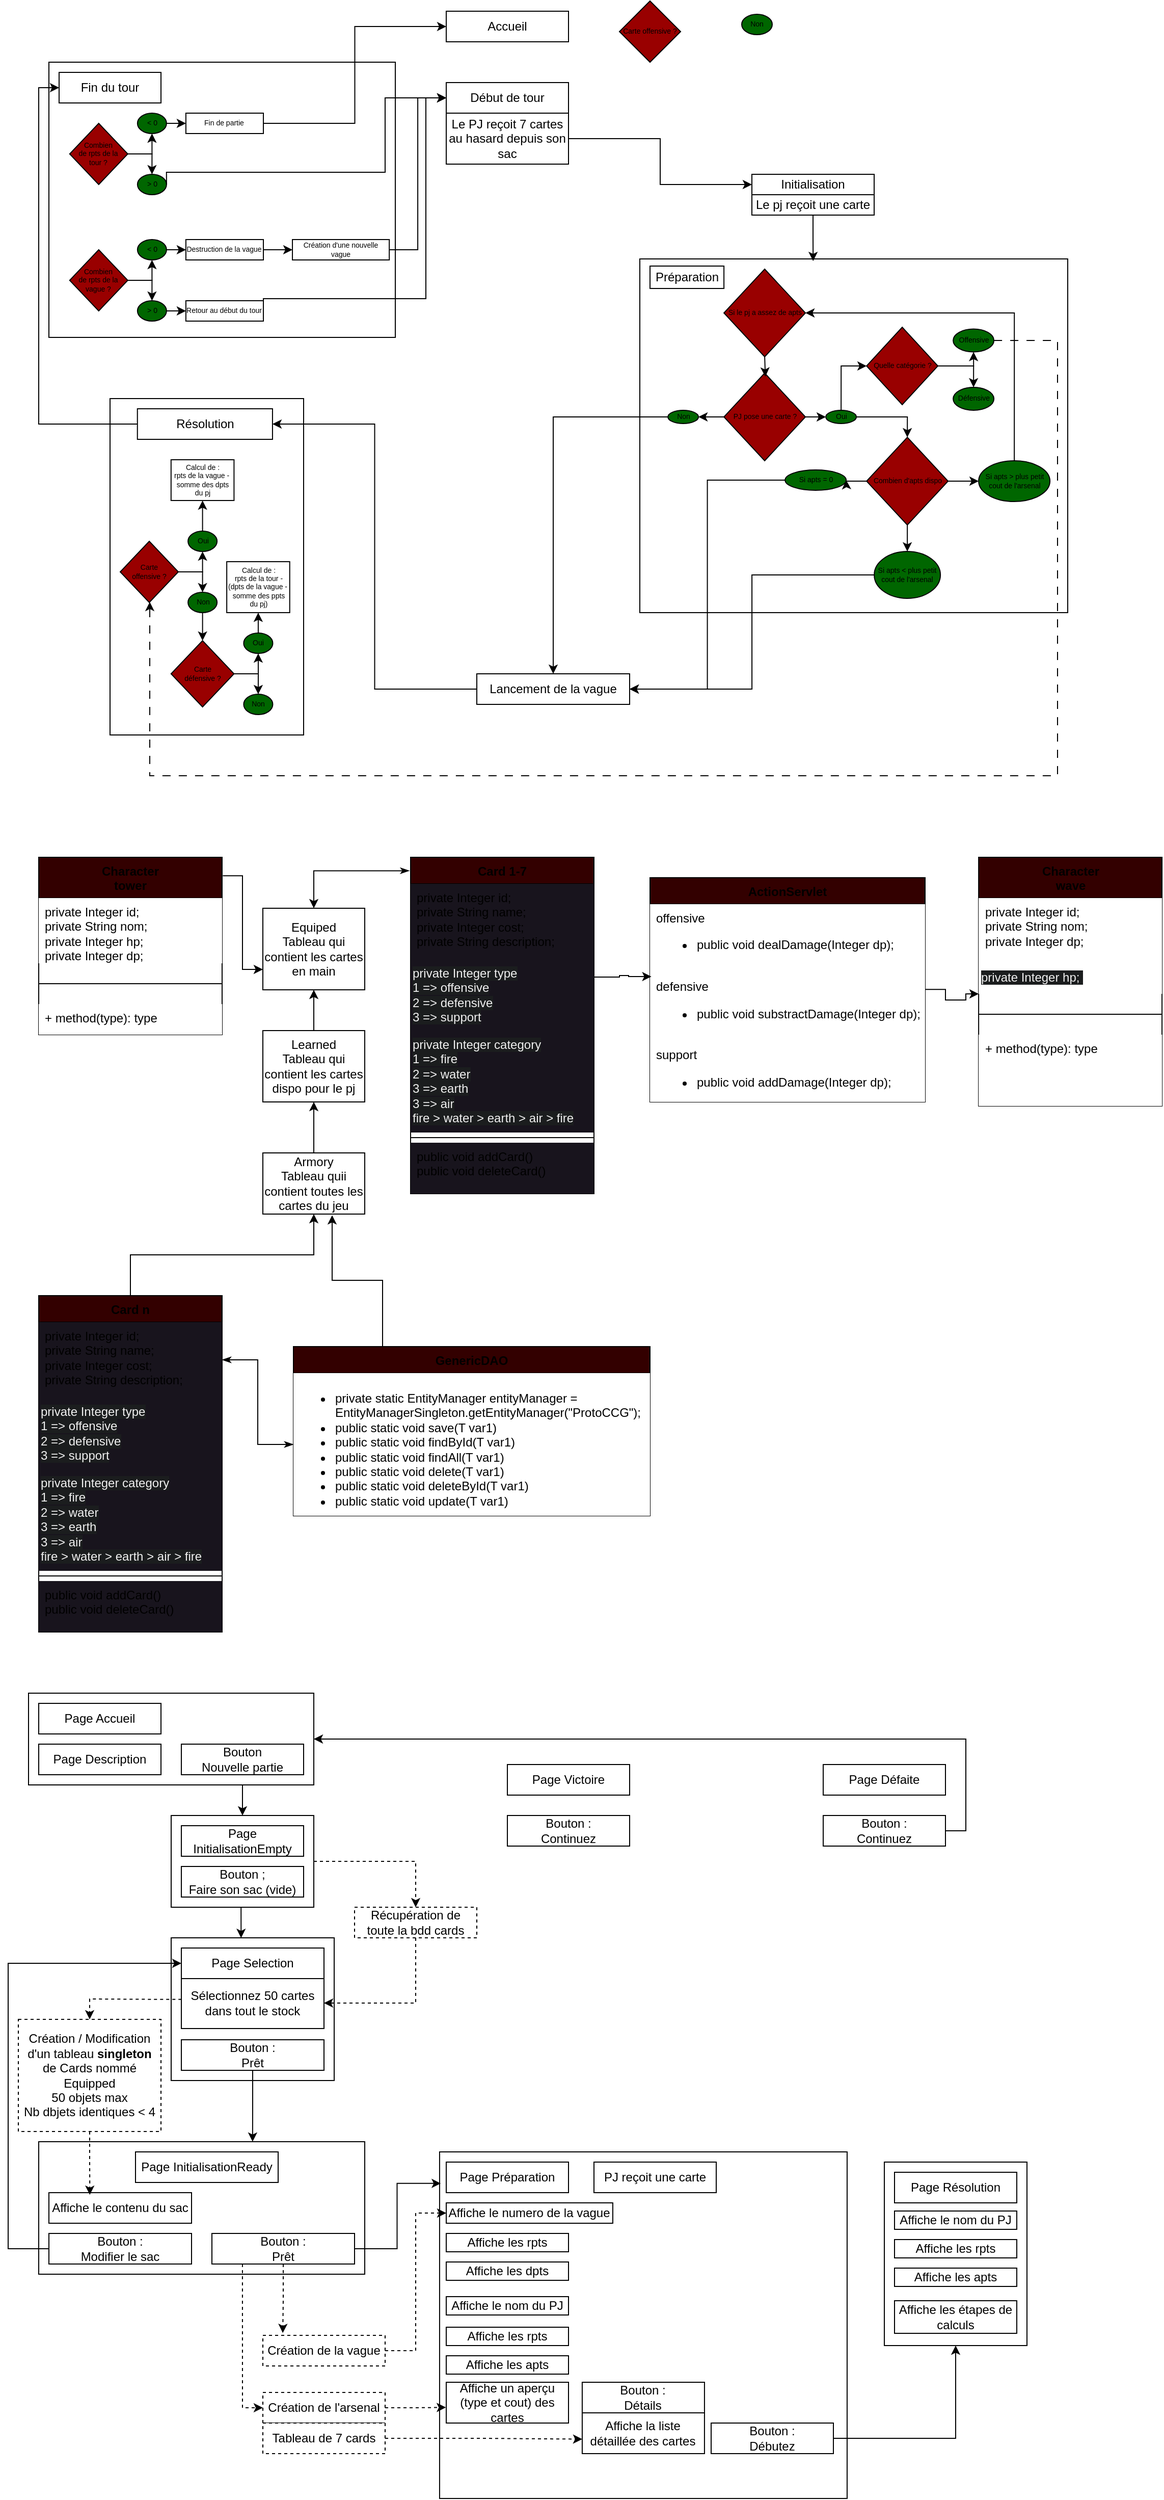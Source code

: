 <mxfile version="22.1.2" type="device">
  <diagram name="Page-1" id="AkaGAUE7mnN1P4NVNvN_">
    <mxGraphModel dx="1671" dy="1803" grid="1" gridSize="10" guides="1" tooltips="1" connect="1" arrows="1" fold="1" page="1" pageScale="1" pageWidth="1169" pageHeight="827" math="0" shadow="0">
      <root>
        <mxCell id="0" />
        <mxCell id="1" parent="0" />
        <mxCell id="vq9z1Vpedb9ThK-SMd5F-510" value="" style="rounded=0;whiteSpace=wrap;html=1;" vertex="1" parent="1">
          <mxGeometry x="433.47" y="1290" width="400" height="340" as="geometry" />
        </mxCell>
        <mxCell id="vq9z1Vpedb9ThK-SMd5F-508" value="" style="rounded=0;whiteSpace=wrap;html=1;" vertex="1" parent="1">
          <mxGeometry x="40" y="1280" width="320" height="130" as="geometry" />
        </mxCell>
        <mxCell id="vq9z1Vpedb9ThK-SMd5F-506" value="" style="rounded=0;whiteSpace=wrap;html=1;" vertex="1" parent="1">
          <mxGeometry x="170" y="1080" width="160" height="140" as="geometry" />
        </mxCell>
        <mxCell id="vq9z1Vpedb9ThK-SMd5F-471" value="" style="group" vertex="1" connectable="0" parent="1">
          <mxGeometry x="880" y="1310" width="130" height="170" as="geometry" />
        </mxCell>
        <mxCell id="vq9z1Vpedb9ThK-SMd5F-511" value="" style="rounded=0;whiteSpace=wrap;html=1;" vertex="1" parent="vq9z1Vpedb9ThK-SMd5F-471">
          <mxGeometry x="-10" y="-10" width="140" height="180" as="geometry" />
        </mxCell>
        <mxCell id="vq9z1Vpedb9ThK-SMd5F-450" value="Affiche les apts" style="rounded=0;whiteSpace=wrap;html=1;" vertex="1" parent="vq9z1Vpedb9ThK-SMd5F-471">
          <mxGeometry x="1.137e-13" y="94" width="120" height="18" as="geometry" />
        </mxCell>
        <mxCell id="vq9z1Vpedb9ThK-SMd5F-451" value="Affiche les rpts" style="rounded=0;whiteSpace=wrap;html=1;" vertex="1" parent="vq9z1Vpedb9ThK-SMd5F-471">
          <mxGeometry y="66" width="120" height="18" as="geometry" />
        </mxCell>
        <mxCell id="vq9z1Vpedb9ThK-SMd5F-454" value="Affiche le nom du PJ" style="rounded=0;whiteSpace=wrap;html=1;" vertex="1" parent="vq9z1Vpedb9ThK-SMd5F-471">
          <mxGeometry x="1.137e-13" y="38" width="120" height="18" as="geometry" />
        </mxCell>
        <mxCell id="vq9z1Vpedb9ThK-SMd5F-458" value="Page Résolution" style="rounded=0;whiteSpace=wrap;html=1;" vertex="1" parent="vq9z1Vpedb9ThK-SMd5F-471">
          <mxGeometry x="1.137e-13" width="120" height="30" as="geometry" />
        </mxCell>
        <mxCell id="vq9z1Vpedb9ThK-SMd5F-468" value="Affiche les étapes de calculs" style="rounded=0;whiteSpace=wrap;html=1;" vertex="1" parent="vq9z1Vpedb9ThK-SMd5F-471">
          <mxGeometry x="1.137e-13" y="126" width="120" height="32" as="geometry" />
        </mxCell>
        <mxCell id="vq9z1Vpedb9ThK-SMd5F-283" value="" style="rounded=0;whiteSpace=wrap;html=1;" vertex="1" parent="1">
          <mxGeometry x="50" y="-760" width="340" height="270" as="geometry" />
        </mxCell>
        <mxCell id="vq9z1Vpedb9ThK-SMd5F-269" value="" style="rounded=0;whiteSpace=wrap;html=1;" vertex="1" parent="1">
          <mxGeometry x="110" y="-430" width="190" height="330" as="geometry" />
        </mxCell>
        <mxCell id="vq9z1Vpedb9ThK-SMd5F-267" value="" style="rounded=0;whiteSpace=wrap;html=1;" vertex="1" parent="1">
          <mxGeometry x="630" y="-567" width="420" height="347" as="geometry" />
        </mxCell>
        <mxCell id="vonDVaXlhUjf3Hpiizpn-1" value="Character&lt;br&gt;tower" style="swimlane;fontStyle=1;align=center;verticalAlign=top;childLayout=stackLayout;horizontal=1;startSize=40;horizontalStack=0;resizeParent=1;resizeParentMax=0;resizeLast=0;collapsible=1;marginBottom=0;whiteSpace=wrap;html=1;labelBackgroundColor=none;fillColor=#330000;" parent="1" vertex="1">
          <mxGeometry x="40" y="20" width="180" height="174" as="geometry" />
        </mxCell>
        <mxCell id="vonDVaXlhUjf3Hpiizpn-2" value="private Integer id; &lt;br&gt;private String nom; &lt;br&gt;private Integer hp;&amp;nbsp;&lt;br&gt;private Integer dp;&amp;nbsp;" style="text;strokeColor=none;fillColor=default;align=left;verticalAlign=top;spacingLeft=4;spacingRight=4;overflow=hidden;rotatable=0;points=[[0,0.5],[1,0.5]];portConstraint=eastwest;whiteSpace=wrap;html=1;labelBackgroundColor=none;" parent="vonDVaXlhUjf3Hpiizpn-1" vertex="1">
          <mxGeometry y="40" width="180" height="64" as="geometry" />
        </mxCell>
        <mxCell id="vonDVaXlhUjf3Hpiizpn-3" value="" style="line;strokeWidth=1;fillColor=default;align=left;verticalAlign=middle;spacingTop=-1;spacingLeft=3;spacingRight=3;rotatable=0;labelPosition=right;points=[];portConstraint=eastwest;labelBackgroundColor=none;" parent="vonDVaXlhUjf3Hpiizpn-1" vertex="1">
          <mxGeometry y="104" width="180" height="40" as="geometry" />
        </mxCell>
        <mxCell id="vonDVaXlhUjf3Hpiizpn-4" value="+ method(type): type" style="text;strokeColor=none;fillColor=default;align=left;verticalAlign=top;spacingLeft=4;spacingRight=4;overflow=hidden;rotatable=0;points=[[0,0.5],[1,0.5]];portConstraint=eastwest;whiteSpace=wrap;html=1;labelBackgroundColor=none;" parent="vonDVaXlhUjf3Hpiizpn-1" vertex="1">
          <mxGeometry y="144" width="180" height="30" as="geometry" />
        </mxCell>
        <mxCell id="vonDVaXlhUjf3Hpiizpn-32" style="edgeStyle=orthogonalEdgeStyle;rounded=0;orthogonalLoop=1;jettySize=auto;html=1;exitX=0.5;exitY=0;exitDx=0;exitDy=0;entryX=0.5;entryY=1;entryDx=0;entryDy=0;labelBackgroundColor=none;fontColor=default;" parent="1" source="vonDVaXlhUjf3Hpiizpn-5" target="vonDVaXlhUjf3Hpiizpn-31" edge="1">
          <mxGeometry relative="1" as="geometry" />
        </mxCell>
        <mxCell id="vonDVaXlhUjf3Hpiizpn-5" value="Learned&lt;br&gt;Tableau qui contient les cartes dispo pour le pj" style="html=1;whiteSpace=wrap;labelBackgroundColor=none;" parent="1" vertex="1">
          <mxGeometry x="260" y="190" width="100" height="70" as="geometry" />
        </mxCell>
        <mxCell id="vonDVaXlhUjf3Hpiizpn-29" style="edgeStyle=orthogonalEdgeStyle;rounded=0;orthogonalLoop=1;jettySize=auto;html=1;exitX=0.5;exitY=0;exitDx=0;exitDy=0;entryX=0.5;entryY=1;entryDx=0;entryDy=0;labelBackgroundColor=none;fontColor=default;" parent="1" source="vonDVaXlhUjf3Hpiizpn-27" target="vonDVaXlhUjf3Hpiizpn-5" edge="1">
          <mxGeometry relative="1" as="geometry" />
        </mxCell>
        <mxCell id="vonDVaXlhUjf3Hpiizpn-27" value="Armory&lt;br&gt;Tableau quii contient toutes les cartes du jeu" style="html=1;whiteSpace=wrap;labelBackgroundColor=none;" parent="1" vertex="1">
          <mxGeometry x="260" y="310" width="100" height="60" as="geometry" />
        </mxCell>
        <mxCell id="vonDVaXlhUjf3Hpiizpn-31" value="Equiped&lt;br&gt;Tableau qui contient les cartes en main" style="html=1;whiteSpace=wrap;labelBackgroundColor=none;" parent="1" vertex="1">
          <mxGeometry x="260" y="70" width="100" height="80" as="geometry" />
        </mxCell>
        <mxCell id="vonDVaXlhUjf3Hpiizpn-33" style="edgeStyle=orthogonalEdgeStyle;rounded=0;orthogonalLoop=1;jettySize=auto;html=1;entryX=0;entryY=0.75;entryDx=0;entryDy=0;exitX=1.004;exitY=0.104;exitDx=0;exitDy=0;exitPerimeter=0;labelBackgroundColor=none;fontColor=default;" parent="1" source="vonDVaXlhUjf3Hpiizpn-1" target="vonDVaXlhUjf3Hpiizpn-31" edge="1">
          <mxGeometry relative="1" as="geometry">
            <mxPoint x="70" y="290" as="sourcePoint" />
          </mxGeometry>
        </mxCell>
        <mxCell id="vonDVaXlhUjf3Hpiizpn-35" value="Card 1-7" style="swimlane;fontStyle=1;align=center;verticalAlign=top;childLayout=stackLayout;horizontal=1;startSize=26;horizontalStack=0;resizeParent=1;resizeParentMax=0;resizeLast=0;collapsible=1;marginBottom=0;whiteSpace=wrap;html=1;labelBackgroundColor=none;fillColor=#330000;" parent="1" vertex="1">
          <mxGeometry x="405" y="20" width="180" height="330" as="geometry" />
        </mxCell>
        <mxCell id="vonDVaXlhUjf3Hpiizpn-36" value="private Integer id; &lt;br&gt;private String name; &lt;br&gt;private Integer cost;&amp;nbsp;&lt;br&gt;private String description;" style="text;strokeColor=none;fillColor=#18141D;align=left;verticalAlign=top;spacingLeft=4;spacingRight=4;overflow=hidden;rotatable=0;points=[[0,0.5],[1,0.5]];portConstraint=eastwest;whiteSpace=wrap;html=1;labelBackgroundColor=none;" parent="vonDVaXlhUjf3Hpiizpn-35" vertex="1">
          <mxGeometry y="26" width="180" height="74" as="geometry" />
        </mxCell>
        <mxCell id="vq9z1Vpedb9ThK-SMd5F-287" value="&lt;span style=&quot;border-color: rgb(0, 0, 0); color: rgb(240, 240, 240); font-family: Helvetica; font-size: 12px; font-style: normal; font-variant-ligatures: normal; font-variant-caps: normal; letter-spacing: normal; orphans: 2; text-align: left; text-indent: 0px; text-transform: none; widows: 2; word-spacing: 0px; -webkit-text-stroke-width: 0px; background-color: rgb(27, 29, 30); text-decoration-thickness: initial; text-decoration-style: initial; text-decoration-color: initial;&quot;&gt;private Integer type &lt;br&gt;1 =&amp;gt; offensive&lt;br&gt;2 =&amp;gt; defensive&lt;br&gt;3 =&amp;gt; support&lt;br style=&quot;border-color: rgb(0, 0, 0);&quot;&gt;&lt;/span&gt;" style="text;whiteSpace=wrap;html=1;labelBackgroundColor=none;fillColor=#18141D;" vertex="1" parent="vonDVaXlhUjf3Hpiizpn-35">
          <mxGeometry y="100" width="180" height="70" as="geometry" />
        </mxCell>
        <mxCell id="vonDVaXlhUjf3Hpiizpn-44" value="&lt;span style=&quot;border-color: rgb(0, 0, 0); color: rgb(240, 240, 240); font-family: Helvetica; font-size: 12px; font-style: normal; font-variant-ligatures: normal; font-variant-caps: normal; letter-spacing: normal; orphans: 2; text-align: left; text-indent: 0px; text-transform: none; widows: 2; word-spacing: 0px; -webkit-text-stroke-width: 0px; background-color: rgb(27, 29, 30); text-decoration-thickness: initial; text-decoration-style: initial; text-decoration-color: initial;&quot;&gt;private Integer category&lt;br&gt;1 =&amp;gt; fire&lt;br&gt;2 =&amp;gt; water&lt;br&gt;3 =&amp;gt; earth&lt;br&gt;3 =&amp;gt; air&lt;br&gt;fire &amp;gt; water &amp;gt; earth &amp;gt; air &amp;gt; fire&lt;br style=&quot;border-color: rgb(0, 0, 0);&quot;&gt;&lt;/span&gt;" style="text;whiteSpace=wrap;html=1;labelBackgroundColor=none;fillColor=#18141D;" parent="vonDVaXlhUjf3Hpiizpn-35" vertex="1">
          <mxGeometry y="170" width="180" height="100" as="geometry" />
        </mxCell>
        <mxCell id="vonDVaXlhUjf3Hpiizpn-37" value="" style="line;strokeWidth=1;fillColor=none;align=left;verticalAlign=middle;spacingTop=-1;spacingLeft=3;spacingRight=3;rotatable=0;labelPosition=right;points=[];portConstraint=eastwest;labelBackgroundColor=none;" parent="vonDVaXlhUjf3Hpiizpn-35" vertex="1">
          <mxGeometry y="270" width="180" height="10" as="geometry" />
        </mxCell>
        <mxCell id="vonDVaXlhUjf3Hpiizpn-38" value="public void addCard()&lt;br&gt;public void deleteCard()" style="text;strokeColor=none;fillColor=#18141D;align=left;verticalAlign=top;spacingLeft=4;spacingRight=4;overflow=hidden;rotatable=0;points=[[0,0.5],[1,0.5]];portConstraint=eastwest;whiteSpace=wrap;html=1;labelBackgroundColor=none;" parent="vonDVaXlhUjf3Hpiizpn-35" vertex="1">
          <mxGeometry y="280" width="180" height="50" as="geometry" />
        </mxCell>
        <mxCell id="vonDVaXlhUjf3Hpiizpn-39" value="Character&lt;br&gt;wave" style="swimlane;fontStyle=1;align=center;verticalAlign=top;childLayout=stackLayout;horizontal=1;startSize=40;horizontalStack=0;resizeParent=1;resizeParentMax=0;resizeLast=0;collapsible=1;marginBottom=0;whiteSpace=wrap;html=1;labelBackgroundColor=none;fillColor=#330000;" parent="1" vertex="1">
          <mxGeometry x="962.56" y="20" width="180" height="244" as="geometry" />
        </mxCell>
        <mxCell id="vonDVaXlhUjf3Hpiizpn-40" value="private Integer id; &lt;br&gt;private String nom; &lt;br&gt;private Integer dp;&amp;nbsp;" style="text;strokeColor=none;fillColor=default;align=left;verticalAlign=top;spacingLeft=4;spacingRight=4;overflow=hidden;rotatable=0;points=[[0,0.5],[1,0.5]];portConstraint=eastwest;whiteSpace=wrap;html=1;labelBackgroundColor=none;" parent="vonDVaXlhUjf3Hpiizpn-39" vertex="1">
          <mxGeometry y="40" width="180" height="64" as="geometry" />
        </mxCell>
        <mxCell id="vonDVaXlhUjf3Hpiizpn-45" value="&lt;span style=&quot;color: rgb(240, 240, 240); font-family: Helvetica; font-size: 12px; font-style: normal; font-variant-ligatures: normal; font-variant-caps: normal; font-weight: 400; letter-spacing: normal; orphans: 2; text-align: left; text-indent: 0px; text-transform: none; widows: 2; word-spacing: 0px; -webkit-text-stroke-width: 0px; background-color: rgb(27, 29, 30); text-decoration-thickness: initial; text-decoration-style: initial; text-decoration-color: initial; float: none; display: inline !important;&quot;&gt;private Integer hp;&amp;nbsp;&lt;/span&gt;&lt;br style=&quot;border-color: rgb(0, 0, 0); color: rgb(240, 240, 240); font-family: Helvetica; font-size: 12px; font-style: normal; font-variant-ligatures: normal; font-variant-caps: normal; font-weight: 400; letter-spacing: normal; orphans: 2; text-align: left; text-indent: 0px; text-transform: none; widows: 2; word-spacing: 0px; -webkit-text-stroke-width: 0px; background-color: rgb(27, 29, 30); text-decoration-thickness: initial; text-decoration-style: initial; text-decoration-color: initial;&quot;&gt;" style="text;whiteSpace=wrap;html=1;labelBackgroundColor=none;fillColor=default;" parent="vonDVaXlhUjf3Hpiizpn-39" vertex="1">
          <mxGeometry y="104" width="180" height="30" as="geometry" />
        </mxCell>
        <mxCell id="vonDVaXlhUjf3Hpiizpn-41" value="" style="line;strokeWidth=1;fillColor=#18141D;align=left;verticalAlign=middle;spacingTop=-1;spacingLeft=3;spacingRight=3;rotatable=0;labelPosition=right;points=[];portConstraint=eastwest;labelBackgroundColor=none;" parent="vonDVaXlhUjf3Hpiizpn-39" vertex="1">
          <mxGeometry y="134" width="180" height="40" as="geometry" />
        </mxCell>
        <mxCell id="vonDVaXlhUjf3Hpiizpn-42" value="+ method(type): type" style="text;strokeColor=none;fillColor=default;align=left;verticalAlign=top;spacingLeft=4;spacingRight=4;overflow=hidden;rotatable=0;points=[[0,0.5],[1,0.5]];portConstraint=eastwest;whiteSpace=wrap;html=1;labelBackgroundColor=none;" parent="vonDVaXlhUjf3Hpiizpn-39" vertex="1">
          <mxGeometry y="174" width="180" height="70" as="geometry" />
        </mxCell>
        <mxCell id="vonDVaXlhUjf3Hpiizpn-47" value="ActionServlet" style="swimlane;fontStyle=1;align=center;verticalAlign=top;childLayout=stackLayout;horizontal=1;startSize=26;horizontalStack=0;resizeParent=1;resizeParentMax=0;resizeLast=0;collapsible=1;marginBottom=0;whiteSpace=wrap;html=1;labelBackgroundColor=none;fillColor=#330000;" parent="1" vertex="1">
          <mxGeometry x="640" y="40" width="270" height="220" as="geometry" />
        </mxCell>
        <mxCell id="vonDVaXlhUjf3Hpiizpn-51" value="&lt;span style=&quot;background-color: initial;&quot;&gt;offensive&lt;/span&gt;&lt;br&gt;&lt;ul&gt;&lt;li&gt;&lt;span style=&quot;background-color: initial;&quot;&gt;public void dealDamage(Integer dp);&lt;/span&gt;&lt;/li&gt;&lt;/ul&gt;&lt;br&gt;&lt;span style=&quot;background-color: initial;&quot;&gt;defensive&lt;/span&gt;&lt;br&gt;&lt;ul&gt;&lt;li&gt;&lt;span style=&quot;background-color: initial;&quot;&gt;public void substractDamage(Integer dp);&lt;/span&gt;&lt;/li&gt;&lt;/ul&gt;&lt;br&gt;&lt;span style=&quot;background-color: initial;&quot;&gt;support&lt;/span&gt;&lt;br&gt;&lt;ul&gt;&lt;li&gt;&lt;span style=&quot;background-color: initial;&quot;&gt;public void addDamage(Integer dp);&lt;/span&gt;&lt;/li&gt;&lt;/ul&gt;" style="text;strokeColor=none;fillColor=default;align=left;verticalAlign=top;spacingLeft=4;spacingRight=4;overflow=hidden;rotatable=0;points=[[0,0.5],[1,0.5]];portConstraint=eastwest;whiteSpace=wrap;html=1;labelBackgroundColor=none;" parent="vonDVaXlhUjf3Hpiizpn-47" vertex="1">
          <mxGeometry y="26" width="270" height="194" as="geometry" />
        </mxCell>
        <mxCell id="vq9z1Vpedb9ThK-SMd5F-161" value="Carte offensive ?" style="rhombus;whiteSpace=wrap;html=1;fillColor=#990000;align=center;fontSize=7;" vertex="1" parent="1">
          <mxGeometry x="610" y="-820" width="60" height="60" as="geometry" />
        </mxCell>
        <mxCell id="vq9z1Vpedb9ThK-SMd5F-176" value="Non" style="ellipse;whiteSpace=wrap;html=1;fillColor=#006600;fontSize=7;" vertex="1" parent="1">
          <mxGeometry x="730" y="-807" width="30" height="20" as="geometry" />
        </mxCell>
        <mxCell id="vq9z1Vpedb9ThK-SMd5F-279" style="edgeStyle=orthogonalEdgeStyle;rounded=0;orthogonalLoop=1;jettySize=auto;html=1;exitX=0;exitY=0.5;exitDx=0;exitDy=0;entryX=1;entryY=0.5;entryDx=0;entryDy=0;" edge="1" parent="1" source="vq9z1Vpedb9ThK-SMd5F-59" target="vq9z1Vpedb9ThK-SMd5F-121">
          <mxGeometry relative="1" as="geometry" />
        </mxCell>
        <mxCell id="vq9z1Vpedb9ThK-SMd5F-59" value="Lancement de la vague" style="rounded=0;whiteSpace=wrap;html=1;labelBackgroundColor=none;" vertex="1" parent="1">
          <mxGeometry x="470" y="-160" width="150" height="30" as="geometry" />
        </mxCell>
        <mxCell id="vq9z1Vpedb9ThK-SMd5F-272" style="edgeStyle=orthogonalEdgeStyle;rounded=0;orthogonalLoop=1;jettySize=auto;html=1;exitX=1;exitY=0.5;exitDx=0;exitDy=0;entryX=0;entryY=0.5;entryDx=0;entryDy=0;" edge="1" parent="1" source="vq9z1Vpedb9ThK-SMd5F-190" target="vonDVaXlhUjf3Hpiizpn-85">
          <mxGeometry relative="1" as="geometry">
            <Array as="points">
              <mxPoint x="420" y="-528" />
              <mxPoint x="420" y="-725" />
            </Array>
          </mxGeometry>
        </mxCell>
        <mxCell id="vq9z1Vpedb9ThK-SMd5F-271" style="edgeStyle=orthogonalEdgeStyle;rounded=0;orthogonalLoop=1;jettySize=auto;html=1;exitX=1;exitY=0.5;exitDx=0;exitDy=0;entryX=0;entryY=0.5;entryDx=0;entryDy=0;" edge="1" parent="1" source="vq9z1Vpedb9ThK-SMd5F-192" target="vq9z1Vpedb9ThK-SMd5F-242">
          <mxGeometry relative="1" as="geometry" />
        </mxCell>
        <mxCell id="vq9z1Vpedb9ThK-SMd5F-228" style="edgeStyle=orthogonalEdgeStyle;rounded=0;orthogonalLoop=1;jettySize=auto;html=1;exitX=1;exitY=0.5;exitDx=0;exitDy=0;entryX=0;entryY=0.5;entryDx=0;entryDy=0;" edge="1" parent="1" source="vq9z1Vpedb9ThK-SMd5F-184" target="vonDVaXlhUjf3Hpiizpn-85">
          <mxGeometry relative="1" as="geometry">
            <mxPoint x="199.987" y="-740.0" as="targetPoint" />
            <Array as="points">
              <mxPoint x="380" y="-652" />
              <mxPoint x="380" y="-725" />
            </Array>
          </mxGeometry>
        </mxCell>
        <mxCell id="vq9z1Vpedb9ThK-SMd5F-233" style="edgeStyle=orthogonalEdgeStyle;rounded=0;orthogonalLoop=1;jettySize=auto;html=1;exitX=1;exitY=0.5;exitDx=0;exitDy=0;entryX=0;entryY=0.5;entryDx=0;entryDy=0;" edge="1" parent="1" source="vq9z1Vpedb9ThK-SMd5F-187" target="vonDVaXlhUjf3Hpiizpn-85">
          <mxGeometry relative="1" as="geometry">
            <mxPoint x="420" y="-760" as="targetPoint" />
          </mxGeometry>
        </mxCell>
        <mxCell id="vq9z1Vpedb9ThK-SMd5F-242" value="Accueil" style="rounded=0;whiteSpace=wrap;html=1;labelBackgroundColor=none;" vertex="1" parent="1">
          <mxGeometry x="440" y="-810" width="120" height="30" as="geometry" />
        </mxCell>
        <mxCell id="vq9z1Vpedb9ThK-SMd5F-244" style="edgeStyle=orthogonalEdgeStyle;rounded=0;orthogonalLoop=1;jettySize=auto;html=1;exitX=1;exitY=0.5;exitDx=0;exitDy=0;entryX=0;entryY=0.5;entryDx=0;entryDy=0;" edge="1" parent="1" source="vonDVaXlhUjf3Hpiizpn-86" target="vonDVaXlhUjf3Hpiizpn-103">
          <mxGeometry relative="1" as="geometry" />
        </mxCell>
        <mxCell id="vq9z1Vpedb9ThK-SMd5F-29" value="Préparation" style="rounded=0;whiteSpace=wrap;html=1;labelBackgroundColor=none;" vertex="1" parent="1">
          <mxGeometry x="640" y="-560" width="72.56" height="22" as="geometry" />
        </mxCell>
        <mxCell id="vq9z1Vpedb9ThK-SMd5F-65" value="Si le pj a assez de apts" style="rhombus;whiteSpace=wrap;html=1;fillColor=#990000;align=center;fontSize=7;" vertex="1" parent="1">
          <mxGeometry x="712.56" y="-557" width="80" height="86" as="geometry" />
        </mxCell>
        <mxCell id="vq9z1Vpedb9ThK-SMd5F-258" style="edgeStyle=orthogonalEdgeStyle;rounded=0;orthogonalLoop=1;jettySize=auto;html=1;exitX=0;exitY=0.5;exitDx=0;exitDy=0;entryX=1;entryY=0.5;entryDx=0;entryDy=0;" edge="1" parent="1" source="vq9z1Vpedb9ThK-SMd5F-85" target="vq9z1Vpedb9ThK-SMd5F-98">
          <mxGeometry relative="1" as="geometry" />
        </mxCell>
        <mxCell id="vq9z1Vpedb9ThK-SMd5F-259" style="edgeStyle=orthogonalEdgeStyle;rounded=0;orthogonalLoop=1;jettySize=auto;html=1;exitX=0.5;exitY=1;exitDx=0;exitDy=0;entryX=0.5;entryY=0;entryDx=0;entryDy=0;" edge="1" parent="1" source="vq9z1Vpedb9ThK-SMd5F-85" target="vq9z1Vpedb9ThK-SMd5F-99">
          <mxGeometry relative="1" as="geometry" />
        </mxCell>
        <mxCell id="vq9z1Vpedb9ThK-SMd5F-260" style="edgeStyle=orthogonalEdgeStyle;rounded=0;orthogonalLoop=1;jettySize=auto;html=1;exitX=1;exitY=0.5;exitDx=0;exitDy=0;entryX=0;entryY=0.5;entryDx=0;entryDy=0;" edge="1" parent="1" source="vq9z1Vpedb9ThK-SMd5F-85" target="vq9z1Vpedb9ThK-SMd5F-100">
          <mxGeometry relative="1" as="geometry" />
        </mxCell>
        <mxCell id="vq9z1Vpedb9ThK-SMd5F-85" value="Combien d&#39;apts dispo" style="rhombus;whiteSpace=wrap;html=1;fillColor=#990000;align=center;fontSize=7;" vertex="1" parent="1">
          <mxGeometry x="852.56" y="-392" width="80" height="86" as="geometry" />
        </mxCell>
        <mxCell id="vq9z1Vpedb9ThK-SMd5F-264" style="edgeStyle=orthogonalEdgeStyle;rounded=0;orthogonalLoop=1;jettySize=auto;html=1;exitX=0;exitY=0.5;exitDx=0;exitDy=0;entryX=1;entryY=0.5;entryDx=0;entryDy=0;" edge="1" parent="1" source="vq9z1Vpedb9ThK-SMd5F-98" target="vq9z1Vpedb9ThK-SMd5F-59">
          <mxGeometry relative="1" as="geometry" />
        </mxCell>
        <mxCell id="vq9z1Vpedb9ThK-SMd5F-98" value="Si apts = 0" style="ellipse;whiteSpace=wrap;html=1;fillColor=#006600;fontSize=7;" vertex="1" parent="1">
          <mxGeometry x="772.56" y="-360" width="60" height="20" as="geometry" />
        </mxCell>
        <mxCell id="vq9z1Vpedb9ThK-SMd5F-265" style="edgeStyle=orthogonalEdgeStyle;rounded=0;orthogonalLoop=1;jettySize=auto;html=1;exitX=0;exitY=0.5;exitDx=0;exitDy=0;entryX=1;entryY=0.5;entryDx=0;entryDy=0;" edge="1" parent="1" source="vq9z1Vpedb9ThK-SMd5F-99" target="vq9z1Vpedb9ThK-SMd5F-59">
          <mxGeometry relative="1" as="geometry">
            <mxPoint x="650" y="-270" as="targetPoint" />
          </mxGeometry>
        </mxCell>
        <mxCell id="vq9z1Vpedb9ThK-SMd5F-99" value="Si apts &amp;lt; plus petit cout de l&#39;arsenal" style="ellipse;whiteSpace=wrap;html=1;fillColor=#006600;fontSize=7;" vertex="1" parent="1">
          <mxGeometry x="860.06" y="-280" width="65" height="46" as="geometry" />
        </mxCell>
        <mxCell id="vq9z1Vpedb9ThK-SMd5F-266" style="edgeStyle=orthogonalEdgeStyle;rounded=0;orthogonalLoop=1;jettySize=auto;html=1;exitX=0.5;exitY=0;exitDx=0;exitDy=0;entryX=1;entryY=0.5;entryDx=0;entryDy=0;" edge="1" parent="1" source="vq9z1Vpedb9ThK-SMd5F-100" target="vq9z1Vpedb9ThK-SMd5F-65">
          <mxGeometry relative="1" as="geometry" />
        </mxCell>
        <mxCell id="vq9z1Vpedb9ThK-SMd5F-100" value="Si apts &amp;gt; plus petit cout de l&#39;arsenal" style="ellipse;whiteSpace=wrap;html=1;fillColor=#006600;fontSize=7;" vertex="1" parent="1">
          <mxGeometry x="962.56" y="-369" width="70" height="40" as="geometry" />
        </mxCell>
        <mxCell id="vq9z1Vpedb9ThK-SMd5F-250" value="" style="group" vertex="1" connectable="0" parent="1">
          <mxGeometry x="740" y="-650" width="120" height="40" as="geometry" />
        </mxCell>
        <mxCell id="vonDVaXlhUjf3Hpiizpn-101" value="Le pj reçoit une carte" style="rounded=0;whiteSpace=wrap;html=1;labelBackgroundColor=none;" parent="vq9z1Vpedb9ThK-SMd5F-250" vertex="1">
          <mxGeometry y="20" width="120" height="20" as="geometry" />
        </mxCell>
        <mxCell id="vonDVaXlhUjf3Hpiizpn-103" value="Initialisation" style="rounded=0;whiteSpace=wrap;html=1;labelBackgroundColor=none;" parent="vq9z1Vpedb9ThK-SMd5F-250" vertex="1">
          <mxGeometry width="120" height="20" as="geometry" />
        </mxCell>
        <mxCell id="vq9z1Vpedb9ThK-SMd5F-251" value="" style="group" vertex="1" connectable="0" parent="1">
          <mxGeometry x="440" y="-740" width="120" height="80" as="geometry" />
        </mxCell>
        <mxCell id="vonDVaXlhUjf3Hpiizpn-85" value="Début de tour" style="rounded=0;whiteSpace=wrap;html=1;labelBackgroundColor=none;" parent="vq9z1Vpedb9ThK-SMd5F-251" vertex="1">
          <mxGeometry width="120" height="30" as="geometry" />
        </mxCell>
        <mxCell id="vonDVaXlhUjf3Hpiizpn-86" value="Le PJ reçoit 7 cartes au hasard depuis son sac" style="rounded=0;whiteSpace=wrap;html=1;labelBackgroundColor=none;" parent="vq9z1Vpedb9ThK-SMd5F-251" vertex="1">
          <mxGeometry y="30" width="120" height="50" as="geometry" />
        </mxCell>
        <mxCell id="vq9z1Vpedb9ThK-SMd5F-253" style="edgeStyle=orthogonalEdgeStyle;rounded=0;orthogonalLoop=1;jettySize=auto;html=1;exitX=0;exitY=0.5;exitDx=0;exitDy=0;entryX=1;entryY=0.5;entryDx=0;entryDy=0;" edge="1" parent="1" source="vq9z1Vpedb9ThK-SMd5F-70" target="vq9z1Vpedb9ThK-SMd5F-72">
          <mxGeometry relative="1" as="geometry">
            <mxPoint x="692.56" y="-412" as="targetPoint" />
          </mxGeometry>
        </mxCell>
        <mxCell id="vq9z1Vpedb9ThK-SMd5F-70" value="PJ pose une carte ?" style="rhombus;whiteSpace=wrap;html=1;fillColor=#990000;align=center;fontSize=7;" vertex="1" parent="1">
          <mxGeometry x="712.56" y="-455" width="80" height="86" as="geometry" />
        </mxCell>
        <mxCell id="vq9z1Vpedb9ThK-SMd5F-263" style="edgeStyle=orthogonalEdgeStyle;rounded=0;orthogonalLoop=1;jettySize=auto;html=1;exitX=0;exitY=0.5;exitDx=0;exitDy=0;entryX=0.5;entryY=0;entryDx=0;entryDy=0;" edge="1" parent="1" source="vq9z1Vpedb9ThK-SMd5F-72" target="vq9z1Vpedb9ThK-SMd5F-59">
          <mxGeometry relative="1" as="geometry" />
        </mxCell>
        <mxCell id="vq9z1Vpedb9ThK-SMd5F-72" value="Non" style="ellipse;whiteSpace=wrap;html=1;fillColor=#006600;fontSize=7;" vertex="1" parent="1">
          <mxGeometry x="657.56" y="-418.5" width="30" height="13" as="geometry" />
        </mxCell>
        <mxCell id="vq9z1Vpedb9ThK-SMd5F-257" style="edgeStyle=orthogonalEdgeStyle;rounded=0;orthogonalLoop=1;jettySize=auto;html=1;exitX=1;exitY=0.5;exitDx=0;exitDy=0;entryX=0.5;entryY=0;entryDx=0;entryDy=0;" edge="1" parent="1" source="vq9z1Vpedb9ThK-SMd5F-73" target="vq9z1Vpedb9ThK-SMd5F-85">
          <mxGeometry relative="1" as="geometry" />
        </mxCell>
        <mxCell id="vq9z1Vpedb9ThK-SMd5F-268" style="edgeStyle=orthogonalEdgeStyle;rounded=0;orthogonalLoop=1;jettySize=auto;html=1;exitX=0.5;exitY=0;exitDx=0;exitDy=0;entryX=0;entryY=0.5;entryDx=0;entryDy=0;" edge="1" parent="1" source="vq9z1Vpedb9ThK-SMd5F-73" target="vq9z1Vpedb9ThK-SMd5F-76">
          <mxGeometry relative="1" as="geometry" />
        </mxCell>
        <mxCell id="vq9z1Vpedb9ThK-SMd5F-73" value="Oui" style="ellipse;whiteSpace=wrap;html=1;fillColor=#006600;fontSize=7;" vertex="1" parent="1">
          <mxGeometry x="812.56" y="-418.5" width="30" height="13" as="geometry" />
        </mxCell>
        <mxCell id="vq9z1Vpedb9ThK-SMd5F-74" style="edgeStyle=orthogonalEdgeStyle;rounded=0;orthogonalLoop=1;jettySize=auto;html=1;exitX=1;exitY=0.5;exitDx=0;exitDy=0;entryX=0;entryY=0.5;entryDx=0;entryDy=0;" edge="1" parent="1" source="vq9z1Vpedb9ThK-SMd5F-70" target="vq9z1Vpedb9ThK-SMd5F-73">
          <mxGeometry relative="1" as="geometry" />
        </mxCell>
        <mxCell id="vq9z1Vpedb9ThK-SMd5F-261" style="edgeStyle=orthogonalEdgeStyle;rounded=0;orthogonalLoop=1;jettySize=auto;html=1;exitX=0.5;exitY=1;exitDx=0;exitDy=0;entryX=0.508;entryY=0.04;entryDx=0;entryDy=0;entryPerimeter=0;" edge="1" parent="1" source="vq9z1Vpedb9ThK-SMd5F-65" target="vq9z1Vpedb9ThK-SMd5F-70">
          <mxGeometry relative="1" as="geometry" />
        </mxCell>
        <mxCell id="vq9z1Vpedb9ThK-SMd5F-262" value="" style="group" vertex="1" connectable="0" parent="1">
          <mxGeometry x="852.56" y="-500" width="125" height="81.5" as="geometry" />
        </mxCell>
        <mxCell id="vq9z1Vpedb9ThK-SMd5F-76" value="Quelle catégorie ?" style="rhombus;whiteSpace=wrap;html=1;fillColor=#990000;align=center;fontSize=7;" vertex="1" parent="vq9z1Vpedb9ThK-SMd5F-262">
          <mxGeometry width="70" height="76" as="geometry" />
        </mxCell>
        <mxCell id="vq9z1Vpedb9ThK-SMd5F-78" value="Offensive" style="ellipse;whiteSpace=wrap;html=1;fillColor=#006600;fontSize=7;" vertex="1" parent="vq9z1Vpedb9ThK-SMd5F-262">
          <mxGeometry x="85" y="1.75" width="40" height="22.5" as="geometry" />
        </mxCell>
        <mxCell id="vq9z1Vpedb9ThK-SMd5F-256" style="edgeStyle=orthogonalEdgeStyle;rounded=0;orthogonalLoop=1;jettySize=auto;html=1;exitX=1;exitY=0.5;exitDx=0;exitDy=0;entryX=0.5;entryY=1;entryDx=0;entryDy=0;" edge="1" parent="vq9z1Vpedb9ThK-SMd5F-262" source="vq9z1Vpedb9ThK-SMd5F-76" target="vq9z1Vpedb9ThK-SMd5F-78">
          <mxGeometry relative="1" as="geometry" />
        </mxCell>
        <mxCell id="vq9z1Vpedb9ThK-SMd5F-79" value="Défensive" style="ellipse;whiteSpace=wrap;html=1;fillColor=#006600;fontSize=7;" vertex="1" parent="vq9z1Vpedb9ThK-SMd5F-262">
          <mxGeometry x="85" y="59" width="40" height="22.5" as="geometry" />
        </mxCell>
        <mxCell id="vq9z1Vpedb9ThK-SMd5F-255" style="edgeStyle=orthogonalEdgeStyle;rounded=0;orthogonalLoop=1;jettySize=auto;html=1;exitX=1;exitY=0.5;exitDx=0;exitDy=0;entryX=0.5;entryY=0;entryDx=0;entryDy=0;" edge="1" parent="vq9z1Vpedb9ThK-SMd5F-262" source="vq9z1Vpedb9ThK-SMd5F-76" target="vq9z1Vpedb9ThK-SMd5F-79">
          <mxGeometry relative="1" as="geometry" />
        </mxCell>
        <mxCell id="vq9z1Vpedb9ThK-SMd5F-274" style="edgeStyle=orthogonalEdgeStyle;rounded=0;orthogonalLoop=1;jettySize=auto;html=1;exitX=0.5;exitY=1;exitDx=0;exitDy=0;entryX=0.405;entryY=0.006;entryDx=0;entryDy=0;entryPerimeter=0;" edge="1" parent="1" source="vonDVaXlhUjf3Hpiizpn-101" target="vq9z1Vpedb9ThK-SMd5F-267">
          <mxGeometry relative="1" as="geometry" />
        </mxCell>
        <mxCell id="vq9z1Vpedb9ThK-SMd5F-278" value="" style="group" vertex="1" connectable="0" parent="1">
          <mxGeometry x="60" y="-750" width="324.09" height="253" as="geometry" />
        </mxCell>
        <mxCell id="vq9z1Vpedb9ThK-SMd5F-180" value="" style="group" vertex="1" connectable="0" parent="vq9z1Vpedb9ThK-SMd5F-278">
          <mxGeometry x="25.913" y="173" width="298.177" height="80" as="geometry" />
        </mxCell>
        <mxCell id="vq9z1Vpedb9ThK-SMd5F-277" value="" style="group" vertex="1" connectable="0" parent="vq9z1Vpedb9ThK-SMd5F-180">
          <mxGeometry x="-15.53" y="-133" width="313.704" height="204" as="geometry" />
        </mxCell>
        <mxCell id="vq9z1Vpedb9ThK-SMd5F-167" value="" style="group" vertex="1" connectable="0" parent="vq9z1Vpedb9ThK-SMd5F-277">
          <mxGeometry y="124" width="95.062" height="80" as="geometry" />
        </mxCell>
        <mxCell id="vq9z1Vpedb9ThK-SMd5F-168" value="Combien &lt;br&gt;de rpts de la vague ?" style="rhombus;whiteSpace=wrap;html=1;fillColor=#990000;align=center;fontSize=7;" vertex="1" parent="vq9z1Vpedb9ThK-SMd5F-167">
          <mxGeometry y="10" width="57.037" height="60" as="geometry" />
        </mxCell>
        <mxCell id="vq9z1Vpedb9ThK-SMd5F-169" value="&amp;lt; 0" style="ellipse;whiteSpace=wrap;html=1;fillColor=#006600;fontSize=7;" vertex="1" parent="vq9z1Vpedb9ThK-SMd5F-167">
          <mxGeometry x="66.543" width="28.519" height="20" as="geometry" />
        </mxCell>
        <mxCell id="vq9z1Vpedb9ThK-SMd5F-170" style="edgeStyle=orthogonalEdgeStyle;rounded=0;orthogonalLoop=1;jettySize=auto;html=1;exitX=1;exitY=0.5;exitDx=0;exitDy=0;entryX=0.5;entryY=1;entryDx=0;entryDy=0;" edge="1" parent="vq9z1Vpedb9ThK-SMd5F-167" source="vq9z1Vpedb9ThK-SMd5F-168" target="vq9z1Vpedb9ThK-SMd5F-169">
          <mxGeometry relative="1" as="geometry" />
        </mxCell>
        <mxCell id="vq9z1Vpedb9ThK-SMd5F-171" value="&amp;gt; 0" style="ellipse;whiteSpace=wrap;html=1;fillColor=#006600;fontSize=7;" vertex="1" parent="vq9z1Vpedb9ThK-SMd5F-167">
          <mxGeometry x="66.543" y="60" width="28.519" height="20" as="geometry" />
        </mxCell>
        <mxCell id="vq9z1Vpedb9ThK-SMd5F-172" style="edgeStyle=orthogonalEdgeStyle;rounded=0;orthogonalLoop=1;jettySize=auto;html=1;exitX=1;exitY=0.5;exitDx=0;exitDy=0;entryX=0.5;entryY=0;entryDx=0;entryDy=0;" edge="1" parent="vq9z1Vpedb9ThK-SMd5F-167" source="vq9z1Vpedb9ThK-SMd5F-168" target="vq9z1Vpedb9ThK-SMd5F-171">
          <mxGeometry relative="1" as="geometry" />
        </mxCell>
        <mxCell id="vq9z1Vpedb9ThK-SMd5F-181" value="Combien &lt;br&gt;de rpts de la &lt;br&gt;tour ?" style="rhombus;whiteSpace=wrap;html=1;fillColor=#990000;align=center;fontSize=7;" vertex="1" parent="vq9z1Vpedb9ThK-SMd5F-277">
          <mxGeometry x="1.776e-15" y="10" width="57.037" height="60" as="geometry" />
        </mxCell>
        <mxCell id="vq9z1Vpedb9ThK-SMd5F-182" value="&amp;lt; 0" style="ellipse;whiteSpace=wrap;html=1;fillColor=#006600;fontSize=7;" vertex="1" parent="vq9z1Vpedb9ThK-SMd5F-277">
          <mxGeometry x="66.543" width="28.519" height="20" as="geometry" />
        </mxCell>
        <mxCell id="vq9z1Vpedb9ThK-SMd5F-183" style="edgeStyle=orthogonalEdgeStyle;rounded=0;orthogonalLoop=1;jettySize=auto;html=1;exitX=1;exitY=0.5;exitDx=0;exitDy=0;entryX=0.5;entryY=1;entryDx=0;entryDy=0;" edge="1" parent="vq9z1Vpedb9ThK-SMd5F-277" source="vq9z1Vpedb9ThK-SMd5F-181" target="vq9z1Vpedb9ThK-SMd5F-182">
          <mxGeometry relative="1" as="geometry" />
        </mxCell>
        <mxCell id="vq9z1Vpedb9ThK-SMd5F-184" value="&amp;gt; 0" style="ellipse;whiteSpace=wrap;html=1;fillColor=#006600;fontSize=7;" vertex="1" parent="vq9z1Vpedb9ThK-SMd5F-277">
          <mxGeometry x="66.543" y="60" width="28.519" height="20" as="geometry" />
        </mxCell>
        <mxCell id="vq9z1Vpedb9ThK-SMd5F-185" style="edgeStyle=orthogonalEdgeStyle;rounded=0;orthogonalLoop=1;jettySize=auto;html=1;exitX=1;exitY=0.5;exitDx=0;exitDy=0;entryX=0.5;entryY=0;entryDx=0;entryDy=0;" edge="1" parent="vq9z1Vpedb9ThK-SMd5F-277" source="vq9z1Vpedb9ThK-SMd5F-181" target="vq9z1Vpedb9ThK-SMd5F-184">
          <mxGeometry relative="1" as="geometry" />
        </mxCell>
        <mxCell id="vq9z1Vpedb9ThK-SMd5F-187" value="Création d&#39;une nouvelle vague" style="rounded=0;whiteSpace=wrap;html=1;fontSize=7;" vertex="1" parent="vq9z1Vpedb9ThK-SMd5F-277">
          <mxGeometry x="218.642" y="124" width="95.062" height="20" as="geometry" />
        </mxCell>
        <mxCell id="vq9z1Vpedb9ThK-SMd5F-225" style="edgeStyle=orthogonalEdgeStyle;rounded=0;orthogonalLoop=1;jettySize=auto;html=1;exitX=1;exitY=0.5;exitDx=0;exitDy=0;entryX=0;entryY=0.5;entryDx=0;entryDy=0;" edge="1" parent="vq9z1Vpedb9ThK-SMd5F-277" source="vq9z1Vpedb9ThK-SMd5F-188" target="vq9z1Vpedb9ThK-SMd5F-187">
          <mxGeometry relative="1" as="geometry" />
        </mxCell>
        <mxCell id="vq9z1Vpedb9ThK-SMd5F-188" value="Destruction de la vague" style="rounded=0;whiteSpace=wrap;html=1;fontSize=7;" vertex="1" parent="vq9z1Vpedb9ThK-SMd5F-277">
          <mxGeometry x="114.074" y="124" width="76.049" height="20" as="geometry" />
        </mxCell>
        <mxCell id="vq9z1Vpedb9ThK-SMd5F-190" value="Retour au début du tour" style="rounded=0;whiteSpace=wrap;html=1;fontSize=7;" vertex="1" parent="vq9z1Vpedb9ThK-SMd5F-277">
          <mxGeometry x="114.074" y="184" width="76.049" height="20" as="geometry" />
        </mxCell>
        <mxCell id="vq9z1Vpedb9ThK-SMd5F-192" value="Fin de partie" style="rounded=0;whiteSpace=wrap;html=1;fontSize=7;" vertex="1" parent="vq9z1Vpedb9ThK-SMd5F-277">
          <mxGeometry x="114.074" width="76.049" height="20" as="geometry" />
        </mxCell>
        <mxCell id="vq9z1Vpedb9ThK-SMd5F-224" style="edgeStyle=orthogonalEdgeStyle;rounded=0;orthogonalLoop=1;jettySize=auto;html=1;exitX=1;exitY=0.5;exitDx=0;exitDy=0;entryX=0;entryY=0.5;entryDx=0;entryDy=0;" edge="1" parent="vq9z1Vpedb9ThK-SMd5F-277" source="vq9z1Vpedb9ThK-SMd5F-169" target="vq9z1Vpedb9ThK-SMd5F-188">
          <mxGeometry relative="1" as="geometry" />
        </mxCell>
        <mxCell id="vq9z1Vpedb9ThK-SMd5F-226" style="edgeStyle=orthogonalEdgeStyle;rounded=0;orthogonalLoop=1;jettySize=auto;html=1;exitX=1;exitY=0.5;exitDx=0;exitDy=0;entryX=0;entryY=0.5;entryDx=0;entryDy=0;" edge="1" parent="vq9z1Vpedb9ThK-SMd5F-277" source="vq9z1Vpedb9ThK-SMd5F-171" target="vq9z1Vpedb9ThK-SMd5F-190">
          <mxGeometry relative="1" as="geometry" />
        </mxCell>
        <mxCell id="vq9z1Vpedb9ThK-SMd5F-227" style="edgeStyle=orthogonalEdgeStyle;rounded=0;orthogonalLoop=1;jettySize=auto;html=1;exitX=1;exitY=0.5;exitDx=0;exitDy=0;entryX=0;entryY=0.5;entryDx=0;entryDy=0;" edge="1" parent="vq9z1Vpedb9ThK-SMd5F-277" source="vq9z1Vpedb9ThK-SMd5F-182" target="vq9z1Vpedb9ThK-SMd5F-192">
          <mxGeometry relative="1" as="geometry" />
        </mxCell>
        <mxCell id="vq9z1Vpedb9ThK-SMd5F-236" value="Fin du tour" style="rounded=0;whiteSpace=wrap;html=1;labelBackgroundColor=none;" vertex="1" parent="vq9z1Vpedb9ThK-SMd5F-278">
          <mxGeometry width="100" height="30" as="geometry" />
        </mxCell>
        <mxCell id="vq9z1Vpedb9ThK-SMd5F-284" style="edgeStyle=orthogonalEdgeStyle;rounded=0;orthogonalLoop=1;jettySize=auto;html=1;exitX=0;exitY=0.5;exitDx=0;exitDy=0;entryX=0;entryY=0.5;entryDx=0;entryDy=0;" edge="1" parent="1" source="vq9z1Vpedb9ThK-SMd5F-121" target="vq9z1Vpedb9ThK-SMd5F-236">
          <mxGeometry relative="1" as="geometry" />
        </mxCell>
        <mxCell id="vq9z1Vpedb9ThK-SMd5F-121" value="Résolution" style="rounded=0;whiteSpace=wrap;html=1;labelBackgroundColor=none;" vertex="1" parent="1">
          <mxGeometry x="136.88" y="-420" width="132.59" height="30" as="geometry" />
        </mxCell>
        <mxCell id="vq9z1Vpedb9ThK-SMd5F-238" value="" style="group" vertex="1" connectable="0" parent="1">
          <mxGeometry x="120" y="-370" width="166.358" height="250" as="geometry" />
        </mxCell>
        <mxCell id="vq9z1Vpedb9ThK-SMd5F-163" value="" style="group" vertex="1" connectable="0" parent="vq9z1Vpedb9ThK-SMd5F-238">
          <mxGeometry y="70" width="95.062" height="80" as="geometry" />
        </mxCell>
        <mxCell id="vq9z1Vpedb9ThK-SMd5F-150" value="Carte &lt;br&gt;offensive ?" style="rhombus;whiteSpace=wrap;html=1;fillColor=#990000;align=center;fontSize=7;" vertex="1" parent="vq9z1Vpedb9ThK-SMd5F-163">
          <mxGeometry y="10" width="57.037" height="60" as="geometry" />
        </mxCell>
        <mxCell id="vq9z1Vpedb9ThK-SMd5F-151" value="Oui" style="ellipse;whiteSpace=wrap;html=1;fillColor=#006600;fontSize=7;" vertex="1" parent="vq9z1Vpedb9ThK-SMd5F-163">
          <mxGeometry x="66.543" width="28.519" height="20" as="geometry" />
        </mxCell>
        <mxCell id="vq9z1Vpedb9ThK-SMd5F-154" style="edgeStyle=orthogonalEdgeStyle;rounded=0;orthogonalLoop=1;jettySize=auto;html=1;exitX=1;exitY=0.5;exitDx=0;exitDy=0;entryX=0.5;entryY=1;entryDx=0;entryDy=0;" edge="1" parent="vq9z1Vpedb9ThK-SMd5F-163" source="vq9z1Vpedb9ThK-SMd5F-150" target="vq9z1Vpedb9ThK-SMd5F-151">
          <mxGeometry relative="1" as="geometry" />
        </mxCell>
        <mxCell id="vq9z1Vpedb9ThK-SMd5F-153" value="Non" style="ellipse;whiteSpace=wrap;html=1;fillColor=#006600;fontSize=7;" vertex="1" parent="vq9z1Vpedb9ThK-SMd5F-163">
          <mxGeometry x="66.543" y="60" width="28.519" height="20" as="geometry" />
        </mxCell>
        <mxCell id="vq9z1Vpedb9ThK-SMd5F-155" style="edgeStyle=orthogonalEdgeStyle;rounded=0;orthogonalLoop=1;jettySize=auto;html=1;exitX=1;exitY=0.5;exitDx=0;exitDy=0;entryX=0.5;entryY=0;entryDx=0;entryDy=0;" edge="1" parent="vq9z1Vpedb9ThK-SMd5F-163" source="vq9z1Vpedb9ThK-SMd5F-150" target="vq9z1Vpedb9ThK-SMd5F-153">
          <mxGeometry relative="1" as="geometry" />
        </mxCell>
        <mxCell id="vq9z1Vpedb9ThK-SMd5F-164" style="edgeStyle=orthogonalEdgeStyle;rounded=0;orthogonalLoop=1;jettySize=auto;html=1;exitX=0.5;exitY=1;exitDx=0;exitDy=0;entryX=0.5;entryY=0;entryDx=0;entryDy=0;" edge="1" parent="vq9z1Vpedb9ThK-SMd5F-238" source="vq9z1Vpedb9ThK-SMd5F-153" target="vq9z1Vpedb9ThK-SMd5F-158">
          <mxGeometry relative="1" as="geometry" />
        </mxCell>
        <mxCell id="vq9z1Vpedb9ThK-SMd5F-166" value="Calcul de : &lt;br style=&quot;font-size: 7px;&quot;&gt;rpts de la vague -&amp;nbsp;&lt;br style=&quot;font-size: 7px;&quot;&gt;somme des dpts du pj" style="rounded=0;whiteSpace=wrap;html=1;fontSize=7;" vertex="1" parent="vq9z1Vpedb9ThK-SMd5F-238">
          <mxGeometry x="49.907" width="61.79" height="40" as="geometry" />
        </mxCell>
        <mxCell id="vq9z1Vpedb9ThK-SMd5F-173" style="edgeStyle=orthogonalEdgeStyle;rounded=0;orthogonalLoop=1;jettySize=auto;html=1;exitX=0.5;exitY=0;exitDx=0;exitDy=0;entryX=0.5;entryY=1;entryDx=0;entryDy=0;" edge="1" parent="vq9z1Vpedb9ThK-SMd5F-238" source="vq9z1Vpedb9ThK-SMd5F-151" target="vq9z1Vpedb9ThK-SMd5F-166">
          <mxGeometry relative="1" as="geometry" />
        </mxCell>
        <mxCell id="vq9z1Vpedb9ThK-SMd5F-177" value="" style="group" vertex="1" connectable="0" parent="vq9z1Vpedb9ThK-SMd5F-238">
          <mxGeometry x="49.907" y="170" width="99.815" height="80" as="geometry" />
        </mxCell>
        <mxCell id="vq9z1Vpedb9ThK-SMd5F-158" value="Carte &lt;br&gt;défensive ?" style="rhombus;whiteSpace=wrap;html=1;fillColor=#990000;align=center;fontSize=7;" vertex="1" parent="vq9z1Vpedb9ThK-SMd5F-177">
          <mxGeometry y="7.5" width="61.79" height="65" as="geometry" />
        </mxCell>
        <mxCell id="vq9z1Vpedb9ThK-SMd5F-159" value="Oui" style="ellipse;whiteSpace=wrap;html=1;fillColor=#006600;fontSize=7;" vertex="1" parent="vq9z1Vpedb9ThK-SMd5F-177">
          <mxGeometry x="71.296" width="28.519" height="20" as="geometry" />
        </mxCell>
        <mxCell id="vq9z1Vpedb9ThK-SMd5F-156" style="edgeStyle=orthogonalEdgeStyle;rounded=0;orthogonalLoop=1;jettySize=auto;html=1;exitX=1;exitY=0.5;exitDx=0;exitDy=0;entryX=0.5;entryY=1;entryDx=0;entryDy=0;" edge="1" parent="vq9z1Vpedb9ThK-SMd5F-177" source="vq9z1Vpedb9ThK-SMd5F-158" target="vq9z1Vpedb9ThK-SMd5F-159">
          <mxGeometry relative="1" as="geometry" />
        </mxCell>
        <mxCell id="vq9z1Vpedb9ThK-SMd5F-160" value="Non" style="ellipse;whiteSpace=wrap;html=1;fillColor=#006600;fontSize=7;" vertex="1" parent="vq9z1Vpedb9ThK-SMd5F-177">
          <mxGeometry x="71.296" y="60" width="28.519" height="20" as="geometry" />
        </mxCell>
        <mxCell id="vq9z1Vpedb9ThK-SMd5F-157" style="edgeStyle=orthogonalEdgeStyle;rounded=0;orthogonalLoop=1;jettySize=auto;html=1;exitX=1;exitY=0.5;exitDx=0;exitDy=0;entryX=0.5;entryY=0;entryDx=0;entryDy=0;" edge="1" parent="vq9z1Vpedb9ThK-SMd5F-177" source="vq9z1Vpedb9ThK-SMd5F-158" target="vq9z1Vpedb9ThK-SMd5F-160">
          <mxGeometry relative="1" as="geometry" />
        </mxCell>
        <mxCell id="vq9z1Vpedb9ThK-SMd5F-178" value="Calcul de : &lt;br&gt;rpts de la tour -&lt;br style=&quot;font-size: 7px;&quot;&gt;(dpts de la vague -&amp;nbsp;&lt;br style=&quot;font-size: 7px;&quot;&gt;somme des ppts du pj)" style="rounded=0;whiteSpace=wrap;html=1;fontSize=7;" vertex="1" parent="vq9z1Vpedb9ThK-SMd5F-238">
          <mxGeometry x="104.568" y="100" width="61.79" height="50" as="geometry" />
        </mxCell>
        <mxCell id="vq9z1Vpedb9ThK-SMd5F-179" style="edgeStyle=orthogonalEdgeStyle;rounded=0;orthogonalLoop=1;jettySize=auto;html=1;exitX=0.5;exitY=0;exitDx=0;exitDy=0;entryX=0.5;entryY=1;entryDx=0;entryDy=0;" edge="1" parent="vq9z1Vpedb9ThK-SMd5F-238" source="vq9z1Vpedb9ThK-SMd5F-159" target="vq9z1Vpedb9ThK-SMd5F-178">
          <mxGeometry relative="1" as="geometry" />
        </mxCell>
        <mxCell id="vq9z1Vpedb9ThK-SMd5F-285" style="edgeStyle=orthogonalEdgeStyle;rounded=0;orthogonalLoop=1;jettySize=auto;html=1;exitX=1;exitY=0.5;exitDx=0;exitDy=0;dashed=1;dashPattern=8 8;" edge="1" parent="1" source="vq9z1Vpedb9ThK-SMd5F-78" target="vq9z1Vpedb9ThK-SMd5F-150">
          <mxGeometry relative="1" as="geometry">
            <Array as="points">
              <mxPoint x="1040" y="-487" />
              <mxPoint x="1040" y="-60" />
              <mxPoint x="149" y="-60" />
            </Array>
          </mxGeometry>
        </mxCell>
        <mxCell id="vq9z1Vpedb9ThK-SMd5F-409" style="edgeStyle=orthogonalEdgeStyle;rounded=0;orthogonalLoop=1;jettySize=auto;html=1;exitX=0.5;exitY=0;exitDx=0;exitDy=0;entryX=0.5;entryY=1;entryDx=0;entryDy=0;" edge="1" parent="1" source="vq9z1Vpedb9ThK-SMd5F-403" target="vonDVaXlhUjf3Hpiizpn-27">
          <mxGeometry relative="1" as="geometry" />
        </mxCell>
        <mxCell id="vq9z1Vpedb9ThK-SMd5F-403" value="Card n" style="swimlane;fontStyle=1;align=center;verticalAlign=top;childLayout=stackLayout;horizontal=1;startSize=26;horizontalStack=0;resizeParent=1;resizeParentMax=0;resizeLast=0;collapsible=1;marginBottom=0;whiteSpace=wrap;html=1;labelBackgroundColor=none;fillColor=#330000;" vertex="1" parent="1">
          <mxGeometry x="40" y="450" width="180" height="330" as="geometry" />
        </mxCell>
        <mxCell id="vq9z1Vpedb9ThK-SMd5F-404" value="private Integer id; &lt;br&gt;private String name; &lt;br&gt;private Integer cost;&amp;nbsp;&lt;br&gt;private String description;" style="text;strokeColor=none;fillColor=#18141D;align=left;verticalAlign=top;spacingLeft=4;spacingRight=4;overflow=hidden;rotatable=0;points=[[0,0.5],[1,0.5]];portConstraint=eastwest;whiteSpace=wrap;html=1;labelBackgroundColor=none;" vertex="1" parent="vq9z1Vpedb9ThK-SMd5F-403">
          <mxGeometry y="26" width="180" height="74" as="geometry" />
        </mxCell>
        <mxCell id="vq9z1Vpedb9ThK-SMd5F-405" value="&lt;span style=&quot;border-color: rgb(0, 0, 0); color: rgb(240, 240, 240); font-family: Helvetica; font-size: 12px; font-style: normal; font-variant-ligatures: normal; font-variant-caps: normal; letter-spacing: normal; orphans: 2; text-align: left; text-indent: 0px; text-transform: none; widows: 2; word-spacing: 0px; -webkit-text-stroke-width: 0px; background-color: rgb(27, 29, 30); text-decoration-thickness: initial; text-decoration-style: initial; text-decoration-color: initial;&quot;&gt;private Integer type &lt;br&gt;1 =&amp;gt; offensive&lt;br&gt;2 =&amp;gt; defensive&lt;br&gt;3 =&amp;gt; support&lt;br style=&quot;border-color: rgb(0, 0, 0);&quot;&gt;&lt;/span&gt;" style="text;whiteSpace=wrap;html=1;labelBackgroundColor=none;fillColor=#18141D;" vertex="1" parent="vq9z1Vpedb9ThK-SMd5F-403">
          <mxGeometry y="100" width="180" height="70" as="geometry" />
        </mxCell>
        <mxCell id="vq9z1Vpedb9ThK-SMd5F-406" value="&lt;span style=&quot;border-color: rgb(0, 0, 0); color: rgb(240, 240, 240); font-family: Helvetica; font-size: 12px; font-style: normal; font-variant-ligatures: normal; font-variant-caps: normal; letter-spacing: normal; orphans: 2; text-align: left; text-indent: 0px; text-transform: none; widows: 2; word-spacing: 0px; -webkit-text-stroke-width: 0px; background-color: rgb(27, 29, 30); text-decoration-thickness: initial; text-decoration-style: initial; text-decoration-color: initial;&quot;&gt;private Integer category&lt;br&gt;1 =&amp;gt; fire&lt;br&gt;2 =&amp;gt; water&lt;br&gt;3 =&amp;gt; earth&lt;br&gt;3 =&amp;gt; air&lt;br&gt;fire &amp;gt; water &amp;gt; earth &amp;gt; air &amp;gt; fire&lt;br style=&quot;border-color: rgb(0, 0, 0);&quot;&gt;&lt;/span&gt;" style="text;whiteSpace=wrap;html=1;labelBackgroundColor=none;fillColor=#18141D;" vertex="1" parent="vq9z1Vpedb9ThK-SMd5F-403">
          <mxGeometry y="170" width="180" height="100" as="geometry" />
        </mxCell>
        <mxCell id="vq9z1Vpedb9ThK-SMd5F-407" value="" style="line;strokeWidth=1;fillColor=none;align=left;verticalAlign=middle;spacingTop=-1;spacingLeft=3;spacingRight=3;rotatable=0;labelPosition=right;points=[];portConstraint=eastwest;labelBackgroundColor=none;" vertex="1" parent="vq9z1Vpedb9ThK-SMd5F-403">
          <mxGeometry y="270" width="180" height="10" as="geometry" />
        </mxCell>
        <mxCell id="vq9z1Vpedb9ThK-SMd5F-408" value="public void addCard()&lt;br&gt;public void deleteCard()" style="text;strokeColor=none;fillColor=#18141D;align=left;verticalAlign=top;spacingLeft=4;spacingRight=4;overflow=hidden;rotatable=0;points=[[0,0.5],[1,0.5]];portConstraint=eastwest;whiteSpace=wrap;html=1;labelBackgroundColor=none;" vertex="1" parent="vq9z1Vpedb9ThK-SMd5F-403">
          <mxGeometry y="280" width="180" height="50" as="geometry" />
        </mxCell>
        <mxCell id="vq9z1Vpedb9ThK-SMd5F-410" style="edgeStyle=orthogonalEdgeStyle;rounded=0;orthogonalLoop=1;jettySize=auto;html=1;exitX=-0.006;exitY=0.04;exitDx=0;exitDy=0;exitPerimeter=0;entryX=0.5;entryY=0;entryDx=0;entryDy=0;startArrow=classicThin;startFill=1;" edge="1" parent="1" source="vonDVaXlhUjf3Hpiizpn-35" target="vonDVaXlhUjf3Hpiizpn-31">
          <mxGeometry relative="1" as="geometry">
            <Array as="points">
              <mxPoint x="310" y="33" />
            </Array>
          </mxGeometry>
        </mxCell>
        <mxCell id="vq9z1Vpedb9ThK-SMd5F-411" style="edgeStyle=orthogonalEdgeStyle;rounded=0;orthogonalLoop=1;jettySize=auto;html=1;exitX=1;exitY=0.25;exitDx=0;exitDy=0;entryX=0.005;entryY=0.366;entryDx=0;entryDy=0;entryPerimeter=0;" edge="1" parent="1" source="vq9z1Vpedb9ThK-SMd5F-287" target="vonDVaXlhUjf3Hpiizpn-51">
          <mxGeometry relative="1" as="geometry">
            <mxPoint x="600" y="150" as="targetPoint" />
            <Array as="points">
              <mxPoint x="610" y="138" />
              <mxPoint x="610" y="136" />
              <mxPoint x="619" y="136" />
              <mxPoint x="619" y="137" />
            </Array>
          </mxGeometry>
        </mxCell>
        <mxCell id="vq9z1Vpedb9ThK-SMd5F-413" style="edgeStyle=orthogonalEdgeStyle;rounded=0;orthogonalLoop=1;jettySize=auto;html=1;exitX=1;exitY=0.431;exitDx=0;exitDy=0;entryX=0;entryY=1;entryDx=0;entryDy=0;exitPerimeter=0;" edge="1" parent="1" source="vonDVaXlhUjf3Hpiizpn-51" target="vonDVaXlhUjf3Hpiizpn-45">
          <mxGeometry relative="1" as="geometry">
            <Array as="points">
              <mxPoint x="930" y="150" />
              <mxPoint x="930" y="160" />
              <mxPoint x="950" y="160" />
              <mxPoint x="950" y="154" />
            </Array>
          </mxGeometry>
        </mxCell>
        <mxCell id="vq9z1Vpedb9ThK-SMd5F-423" value="GenericDAO" style="swimlane;fontStyle=1;align=center;verticalAlign=top;childLayout=stackLayout;horizontal=1;startSize=26;horizontalStack=0;resizeParent=1;resizeParentMax=0;resizeLast=0;collapsible=1;marginBottom=0;whiteSpace=wrap;html=1;labelBackgroundColor=none;fillColor=#330000;" vertex="1" parent="1">
          <mxGeometry x="290" y="500" width="350" height="166" as="geometry" />
        </mxCell>
        <mxCell id="vq9z1Vpedb9ThK-SMd5F-425" value="&lt;ul&gt;&lt;li&gt;&lt;span style=&quot;background-color: initial;&quot;&gt;private static EntityManager entityManager = EntityManagerSingleton.getEntityManager(&quot;ProtoCCG&quot;);&lt;/span&gt;&lt;/li&gt;&lt;li&gt;&lt;span style=&quot;background-color: initial;&quot;&gt;public static  void save(T var1)&lt;/span&gt;&lt;/li&gt;&lt;li&gt;&lt;span style=&quot;background-color: initial;&quot;&gt;public static  void findById(T var1)&lt;/span&gt;&lt;/li&gt;&lt;li&gt;&lt;span style=&quot;background-color: initial;&quot;&gt;public static  void findAll(T var1)&lt;/span&gt;&lt;/li&gt;&lt;li&gt;&lt;span style=&quot;background-color: initial;&quot;&gt;public static  void delete(T var1)&lt;/span&gt;&lt;/li&gt;&lt;li&gt;&lt;span style=&quot;background-color: initial;&quot;&gt;public static  void deleteById(T var1)&lt;/span&gt;&lt;/li&gt;&lt;li&gt;&lt;span style=&quot;background-color: initial;&quot;&gt;public static  void update(T var1)&lt;/span&gt;&lt;/li&gt;&lt;/ul&gt;" style="text;strokeColor=none;fillColor=default;align=left;verticalAlign=top;spacingLeft=0;spacingRight=0;overflow=hidden;rotatable=0;points=[[0,0.5],[1,0.5]];portConstraint=eastwest;whiteSpace=wrap;html=1;spacing=1;" vertex="1" parent="vq9z1Vpedb9ThK-SMd5F-423">
          <mxGeometry y="26" width="350" height="140" as="geometry" />
        </mxCell>
        <mxCell id="vq9z1Vpedb9ThK-SMd5F-426" style="edgeStyle=orthogonalEdgeStyle;rounded=0;orthogonalLoop=1;jettySize=auto;html=1;exitX=1;exitY=0.5;exitDx=0;exitDy=0;endArrow=classicThin;endFill=1;startArrow=classicThin;startFill=1;" edge="1" parent="1" source="vq9z1Vpedb9ThK-SMd5F-404" target="vq9z1Vpedb9ThK-SMd5F-425">
          <mxGeometry relative="1" as="geometry" />
        </mxCell>
        <mxCell id="vq9z1Vpedb9ThK-SMd5F-427" style="edgeStyle=orthogonalEdgeStyle;rounded=0;orthogonalLoop=1;jettySize=auto;html=1;exitX=0.25;exitY=0;exitDx=0;exitDy=0;entryX=0.68;entryY=1.019;entryDx=0;entryDy=0;entryPerimeter=0;" edge="1" parent="1" source="vq9z1Vpedb9ThK-SMd5F-423" target="vonDVaXlhUjf3Hpiizpn-27">
          <mxGeometry relative="1" as="geometry" />
        </mxCell>
        <mxCell id="vq9z1Vpedb9ThK-SMd5F-519" style="edgeStyle=orthogonalEdgeStyle;rounded=0;orthogonalLoop=1;jettySize=auto;html=1;exitX=1;exitY=0.5;exitDx=0;exitDy=0;entryX=1;entryY=0.5;entryDx=0;entryDy=0;" edge="1" parent="1" source="vq9z1Vpedb9ThK-SMd5F-533" target="vq9z1Vpedb9ThK-SMd5F-496">
          <mxGeometry relative="1" as="geometry" />
        </mxCell>
        <mxCell id="vq9z1Vpedb9ThK-SMd5F-495" style="edgeStyle=orthogonalEdgeStyle;rounded=0;orthogonalLoop=1;jettySize=auto;html=1;exitX=0.5;exitY=1;exitDx=0;exitDy=0;entryX=0.5;entryY=0;entryDx=0;entryDy=0;" edge="1" parent="1" source="vq9z1Vpedb9ThK-SMd5F-479" target="vq9z1Vpedb9ThK-SMd5F-497">
          <mxGeometry relative="1" as="geometry">
            <mxPoint x="240" y="950" as="sourcePoint" />
          </mxGeometry>
        </mxCell>
        <mxCell id="vq9z1Vpedb9ThK-SMd5F-498" value="" style="group" vertex="1" connectable="0" parent="1">
          <mxGeometry x="30" y="840" width="280" height="90" as="geometry" />
        </mxCell>
        <mxCell id="vq9z1Vpedb9ThK-SMd5F-496" value="" style="rounded=0;whiteSpace=wrap;html=1;" vertex="1" parent="vq9z1Vpedb9ThK-SMd5F-498">
          <mxGeometry width="280" height="90" as="geometry" />
        </mxCell>
        <mxCell id="vq9z1Vpedb9ThK-SMd5F-477" value="Page Accueil" style="rounded=0;whiteSpace=wrap;html=1;" vertex="1" parent="vq9z1Vpedb9ThK-SMd5F-498">
          <mxGeometry x="10" y="10" width="120" height="30" as="geometry" />
        </mxCell>
        <mxCell id="vq9z1Vpedb9ThK-SMd5F-478" value="Page Description" style="rounded=0;whiteSpace=wrap;html=1;" vertex="1" parent="vq9z1Vpedb9ThK-SMd5F-498">
          <mxGeometry x="10" y="50" width="120" height="30" as="geometry" />
        </mxCell>
        <mxCell id="vq9z1Vpedb9ThK-SMd5F-479" value="Bouton&lt;br&gt;Nouvelle partie" style="rounded=0;whiteSpace=wrap;html=1;" vertex="1" parent="vq9z1Vpedb9ThK-SMd5F-498">
          <mxGeometry x="150" y="50" width="120" height="30" as="geometry" />
        </mxCell>
        <mxCell id="vq9z1Vpedb9ThK-SMd5F-500" value="" style="group" vertex="1" connectable="0" parent="1">
          <mxGeometry x="170" y="960" width="140" height="90" as="geometry" />
        </mxCell>
        <mxCell id="vq9z1Vpedb9ThK-SMd5F-497" value="" style="rounded=0;whiteSpace=wrap;html=1;" vertex="1" parent="vq9z1Vpedb9ThK-SMd5F-500">
          <mxGeometry width="140" height="90" as="geometry" />
        </mxCell>
        <mxCell id="vq9z1Vpedb9ThK-SMd5F-499" value="" style="group" vertex="1" connectable="0" parent="vq9z1Vpedb9ThK-SMd5F-500">
          <mxGeometry x="10" y="10" width="120" height="70" as="geometry" />
        </mxCell>
        <mxCell id="vq9z1Vpedb9ThK-SMd5F-444" value="Bouton ;&lt;br&gt;Faire son sac (vide)" style="rounded=0;whiteSpace=wrap;html=1;" vertex="1" parent="vq9z1Vpedb9ThK-SMd5F-499">
          <mxGeometry y="40" width="120" height="30" as="geometry" />
        </mxCell>
        <mxCell id="vq9z1Vpedb9ThK-SMd5F-447" value="Page InitialisationEmpty" style="rounded=0;whiteSpace=wrap;html=1;" vertex="1" parent="vq9z1Vpedb9ThK-SMd5F-499">
          <mxGeometry width="120" height="30" as="geometry" />
        </mxCell>
        <mxCell id="vq9z1Vpedb9ThK-SMd5F-512" style="edgeStyle=orthogonalEdgeStyle;rounded=0;orthogonalLoop=1;jettySize=auto;html=1;exitX=0.5;exitY=1;exitDx=0;exitDy=0;entryX=0.429;entryY=0.001;entryDx=0;entryDy=0;entryPerimeter=0;" edge="1" parent="1" source="vq9z1Vpedb9ThK-SMd5F-497" target="vq9z1Vpedb9ThK-SMd5F-506">
          <mxGeometry relative="1" as="geometry" />
        </mxCell>
        <mxCell id="vq9z1Vpedb9ThK-SMd5F-513" style="edgeStyle=orthogonalEdgeStyle;rounded=0;orthogonalLoop=1;jettySize=auto;html=1;exitX=0.5;exitY=1;exitDx=0;exitDy=0;entryX=0.656;entryY=0;entryDx=0;entryDy=0;entryPerimeter=0;" edge="1" parent="1" source="vq9z1Vpedb9ThK-SMd5F-489" target="vq9z1Vpedb9ThK-SMd5F-508">
          <mxGeometry relative="1" as="geometry">
            <mxPoint x="250" y="1240" as="sourcePoint" />
          </mxGeometry>
        </mxCell>
        <mxCell id="vq9z1Vpedb9ThK-SMd5F-514" style="edgeStyle=orthogonalEdgeStyle;rounded=0;orthogonalLoop=1;jettySize=auto;html=1;exitX=1;exitY=0.5;exitDx=0;exitDy=0;entryX=0.003;entryY=0.091;entryDx=0;entryDy=0;entryPerimeter=0;" edge="1" parent="1" source="vq9z1Vpedb9ThK-SMd5F-446" target="vq9z1Vpedb9ThK-SMd5F-510">
          <mxGeometry relative="1" as="geometry" />
        </mxCell>
        <mxCell id="vq9z1Vpedb9ThK-SMd5F-525" style="edgeStyle=orthogonalEdgeStyle;rounded=0;orthogonalLoop=1;jettySize=auto;html=1;exitX=0;exitY=0.5;exitDx=0;exitDy=0;entryX=0;entryY=0.5;entryDx=0;entryDy=0;" edge="1" parent="1" source="vq9z1Vpedb9ThK-SMd5F-524" target="vq9z1Vpedb9ThK-SMd5F-487">
          <mxGeometry relative="1" as="geometry">
            <Array as="points">
              <mxPoint x="10" y="1385" />
              <mxPoint x="10" y="1105" />
            </Array>
          </mxGeometry>
        </mxCell>
        <mxCell id="vq9z1Vpedb9ThK-SMd5F-537" style="edgeStyle=orthogonalEdgeStyle;rounded=0;orthogonalLoop=1;jettySize=auto;html=1;exitX=0.5;exitY=1;exitDx=0;exitDy=0;entryX=1;entryY=0.5;entryDx=0;entryDy=0;dashed=1;" edge="1" parent="1" source="vq9z1Vpedb9ThK-SMd5F-534" target="vq9z1Vpedb9ThK-SMd5F-445">
          <mxGeometry relative="1" as="geometry" />
        </mxCell>
        <mxCell id="vq9z1Vpedb9ThK-SMd5F-534" value="Récupération de toute la bdd cards" style="rounded=0;whiteSpace=wrap;html=1;dashed=1;" vertex="1" parent="1">
          <mxGeometry x="350" y="1050" width="120" height="30" as="geometry" />
        </mxCell>
        <mxCell id="vq9z1Vpedb9ThK-SMd5F-535" style="edgeStyle=orthogonalEdgeStyle;rounded=0;orthogonalLoop=1;jettySize=auto;html=1;exitX=1;exitY=0.5;exitDx=0;exitDy=0;entryX=0.5;entryY=0;entryDx=0;entryDy=0;dashed=1;" edge="1" parent="1" source="vq9z1Vpedb9ThK-SMd5F-497" target="vq9z1Vpedb9ThK-SMd5F-534">
          <mxGeometry relative="1" as="geometry" />
        </mxCell>
        <mxCell id="vq9z1Vpedb9ThK-SMd5F-560" style="edgeStyle=orthogonalEdgeStyle;rounded=0;orthogonalLoop=1;jettySize=auto;html=1;exitX=0.214;exitY=1;exitDx=0;exitDy=0;entryX=0;entryY=0.5;entryDx=0;entryDy=0;dashed=1;exitPerimeter=0;" edge="1" parent="1" source="vq9z1Vpedb9ThK-SMd5F-446" target="vq9z1Vpedb9ThK-SMd5F-558">
          <mxGeometry relative="1" as="geometry" />
        </mxCell>
        <mxCell id="vq9z1Vpedb9ThK-SMd5F-446" value="Bouton : &lt;br&gt;Prêt" style="rounded=0;whiteSpace=wrap;html=1;" vertex="1" parent="1">
          <mxGeometry x="210" y="1370" width="140" height="30" as="geometry" />
        </mxCell>
        <mxCell id="vq9z1Vpedb9ThK-SMd5F-488" value="Affiche le contenu du sac" style="rounded=0;whiteSpace=wrap;html=1;" vertex="1" parent="1">
          <mxGeometry x="50" y="1330" width="140" height="30" as="geometry" />
        </mxCell>
        <mxCell id="vq9z1Vpedb9ThK-SMd5F-490" value="Page InitialisationReady" style="rounded=0;whiteSpace=wrap;html=1;" vertex="1" parent="1">
          <mxGeometry x="135" y="1290" width="140" height="30" as="geometry" />
        </mxCell>
        <mxCell id="vq9z1Vpedb9ThK-SMd5F-524" value="Bouton : &lt;br&gt;Modifier le sac" style="rounded=0;whiteSpace=wrap;html=1;" vertex="1" parent="1">
          <mxGeometry x="50" y="1370" width="140" height="30" as="geometry" />
        </mxCell>
        <mxCell id="vq9z1Vpedb9ThK-SMd5F-544" style="edgeStyle=orthogonalEdgeStyle;rounded=0;orthogonalLoop=1;jettySize=auto;html=1;exitX=0.5;exitY=1;exitDx=0;exitDy=0;entryX=0.287;entryY=0.071;entryDx=0;entryDy=0;dashed=1;entryPerimeter=0;" edge="1" parent="1" source="vq9z1Vpedb9ThK-SMd5F-542" target="vq9z1Vpedb9ThK-SMd5F-488">
          <mxGeometry relative="1" as="geometry" />
        </mxCell>
        <mxCell id="vq9z1Vpedb9ThK-SMd5F-542" value="Création / Modification &lt;br&gt;d&#39;un tableau &lt;b&gt;singleton &lt;/b&gt;de Cards nommé Equipped&lt;br&gt;50 objets max&lt;br&gt;Nb dbjets identiques &amp;lt; 4" style="rounded=0;whiteSpace=wrap;html=1;dashed=1;" vertex="1" parent="1">
          <mxGeometry x="20" y="1160" width="140" height="110" as="geometry" />
        </mxCell>
        <mxCell id="vq9z1Vpedb9ThK-SMd5F-543" style="edgeStyle=orthogonalEdgeStyle;rounded=0;orthogonalLoop=1;jettySize=auto;html=1;exitX=0.001;exitY=0.427;exitDx=0;exitDy=0;dashed=1;entryX=0.5;entryY=0;entryDx=0;entryDy=0;exitPerimeter=0;" edge="1" parent="1" source="vq9z1Vpedb9ThK-SMd5F-445" target="vq9z1Vpedb9ThK-SMd5F-542">
          <mxGeometry relative="1" as="geometry" />
        </mxCell>
        <mxCell id="vq9z1Vpedb9ThK-SMd5F-445" value="Sélectionnez 50 cartes dans tout le stock" style="rounded=0;whiteSpace=wrap;html=1;" vertex="1" parent="1">
          <mxGeometry x="180" y="1119" width="140" height="50" as="geometry" />
        </mxCell>
        <mxCell id="vq9z1Vpedb9ThK-SMd5F-487" value="Page Selection" style="rounded=0;whiteSpace=wrap;html=1;" vertex="1" parent="1">
          <mxGeometry x="180" y="1090" width="140" height="30" as="geometry" />
        </mxCell>
        <mxCell id="vq9z1Vpedb9ThK-SMd5F-489" value="Bouton : &lt;br&gt;Prêt" style="rounded=0;whiteSpace=wrap;html=1;" vertex="1" parent="1">
          <mxGeometry x="180" y="1180" width="140" height="30" as="geometry" />
        </mxCell>
        <mxCell id="vq9z1Vpedb9ThK-SMd5F-557" style="edgeStyle=orthogonalEdgeStyle;rounded=0;orthogonalLoop=1;jettySize=auto;html=1;exitX=1;exitY=0.5;exitDx=0;exitDy=0;entryX=0;entryY=0.5;entryDx=0;entryDy=0;dashed=1;" edge="1" parent="1" source="vq9z1Vpedb9ThK-SMd5F-545" target="vq9z1Vpedb9ThK-SMd5F-550">
          <mxGeometry relative="1" as="geometry" />
        </mxCell>
        <mxCell id="vq9z1Vpedb9ThK-SMd5F-545" value="Création de la vague" style="rounded=0;whiteSpace=wrap;html=1;dashed=1;" vertex="1" parent="1">
          <mxGeometry x="260" y="1470" width="120" height="30" as="geometry" />
        </mxCell>
        <mxCell id="vq9z1Vpedb9ThK-SMd5F-546" value="" style="group" vertex="1" connectable="0" parent="1">
          <mxGeometry x="500" y="910" width="120" height="80" as="geometry" />
        </mxCell>
        <mxCell id="vq9z1Vpedb9ThK-SMd5F-469" value="Page Victoire" style="rounded=0;whiteSpace=wrap;html=1;" vertex="1" parent="vq9z1Vpedb9ThK-SMd5F-546">
          <mxGeometry width="120" height="30" as="geometry" />
        </mxCell>
        <mxCell id="vq9z1Vpedb9ThK-SMd5F-532" value="Bouton :&lt;br&gt;Continuez" style="rounded=0;whiteSpace=wrap;html=1;" vertex="1" parent="vq9z1Vpedb9ThK-SMd5F-546">
          <mxGeometry y="50" width="120" height="30" as="geometry" />
        </mxCell>
        <mxCell id="vq9z1Vpedb9ThK-SMd5F-547" value="" style="group" vertex="1" connectable="0" parent="1">
          <mxGeometry x="810" y="910" width="120" height="80" as="geometry" />
        </mxCell>
        <mxCell id="vq9z1Vpedb9ThK-SMd5F-470" value="Page Défaite" style="rounded=0;whiteSpace=wrap;html=1;" vertex="1" parent="vq9z1Vpedb9ThK-SMd5F-547">
          <mxGeometry width="120" height="30" as="geometry" />
        </mxCell>
        <mxCell id="vq9z1Vpedb9ThK-SMd5F-533" value="Bouton :&lt;br&gt;Continuez" style="rounded=0;whiteSpace=wrap;html=1;" vertex="1" parent="vq9z1Vpedb9ThK-SMd5F-547">
          <mxGeometry y="50" width="120" height="30" as="geometry" />
        </mxCell>
        <mxCell id="vq9z1Vpedb9ThK-SMd5F-435" value="Affiche les apts" style="rounded=0;whiteSpace=wrap;html=1;" vertex="1" parent="1">
          <mxGeometry x="440" y="1490" width="120" height="18" as="geometry" />
        </mxCell>
        <mxCell id="vq9z1Vpedb9ThK-SMd5F-436" value="Affiche les rpts" style="rounded=0;whiteSpace=wrap;html=1;" vertex="1" parent="1">
          <mxGeometry x="440" y="1462" width="120" height="18" as="geometry" />
        </mxCell>
        <mxCell id="vq9z1Vpedb9ThK-SMd5F-437" value="Affiche un aperçu (type et cout) des cartes" style="rounded=0;whiteSpace=wrap;html=1;" vertex="1" parent="1">
          <mxGeometry x="440" y="1516" width="120" height="40" as="geometry" />
        </mxCell>
        <mxCell id="vq9z1Vpedb9ThK-SMd5F-555" style="edgeStyle=orthogonalEdgeStyle;rounded=0;orthogonalLoop=1;jettySize=auto;html=1;exitX=1;exitY=0.5;exitDx=0;exitDy=0;entryX=0.5;entryY=1;entryDx=0;entryDy=0;" edge="1" parent="1" source="vq9z1Vpedb9ThK-SMd5F-438" target="vq9z1Vpedb9ThK-SMd5F-511">
          <mxGeometry relative="1" as="geometry" />
        </mxCell>
        <mxCell id="vq9z1Vpedb9ThK-SMd5F-438" value="Bouton : &lt;br&gt;Débutez" style="rounded=0;whiteSpace=wrap;html=1;" vertex="1" parent="1">
          <mxGeometry x="700" y="1556" width="120" height="30" as="geometry" />
        </mxCell>
        <mxCell id="vq9z1Vpedb9ThK-SMd5F-440" value="Affiche le nom du PJ" style="rounded=0;whiteSpace=wrap;html=1;" vertex="1" parent="1">
          <mxGeometry x="440.0" y="1432" width="120" height="18" as="geometry" />
        </mxCell>
        <mxCell id="vq9z1Vpedb9ThK-SMd5F-443" value="" style="group" vertex="1" connectable="0" parent="1">
          <mxGeometry x="573.47" y="1516" width="120" height="90" as="geometry" />
        </mxCell>
        <mxCell id="vq9z1Vpedb9ThK-SMd5F-554" value="" style="group" vertex="1" connectable="0" parent="vq9z1Vpedb9ThK-SMd5F-443">
          <mxGeometry width="120" height="70" as="geometry" />
        </mxCell>
        <mxCell id="vq9z1Vpedb9ThK-SMd5F-441" value="Bouton : &lt;br&gt;Détails" style="rounded=0;whiteSpace=wrap;html=1;" vertex="1" parent="vq9z1Vpedb9ThK-SMd5F-554">
          <mxGeometry width="120" height="30" as="geometry" />
        </mxCell>
        <mxCell id="vq9z1Vpedb9ThK-SMd5F-442" value="Affiche la liste détaillée des cartes" style="rounded=0;whiteSpace=wrap;html=1;" vertex="1" parent="vq9z1Vpedb9ThK-SMd5F-554">
          <mxGeometry y="30" width="120" height="40" as="geometry" />
        </mxCell>
        <mxCell id="vq9z1Vpedb9ThK-SMd5F-448" value="Page Préparation" style="rounded=0;whiteSpace=wrap;html=1;" vertex="1" parent="1">
          <mxGeometry x="440.0" y="1300" width="120" height="30" as="geometry" />
        </mxCell>
        <mxCell id="vq9z1Vpedb9ThK-SMd5F-521" value="PJ reçoit une carte" style="rounded=0;whiteSpace=wrap;html=1;" vertex="1" parent="1">
          <mxGeometry x="585" y="1300" width="120" height="30" as="geometry" />
        </mxCell>
        <mxCell id="vq9z1Vpedb9ThK-SMd5F-550" value="Affiche le numero de la vague" style="rounded=0;whiteSpace=wrap;html=1;" vertex="1" parent="1">
          <mxGeometry x="440" y="1340" width="163.47" height="20" as="geometry" />
        </mxCell>
        <mxCell id="vq9z1Vpedb9ThK-SMd5F-551" value="Affiche les rpts" style="rounded=0;whiteSpace=wrap;html=1;" vertex="1" parent="1">
          <mxGeometry x="440" y="1370" width="120" height="18" as="geometry" />
        </mxCell>
        <mxCell id="vq9z1Vpedb9ThK-SMd5F-552" value="Affiche les dpts" style="rounded=0;whiteSpace=wrap;html=1;" vertex="1" parent="1">
          <mxGeometry x="440" y="1398" width="120" height="18" as="geometry" />
        </mxCell>
        <mxCell id="vq9z1Vpedb9ThK-SMd5F-556" style="edgeStyle=orthogonalEdgeStyle;rounded=0;orthogonalLoop=1;jettySize=auto;html=1;exitX=0.5;exitY=1;exitDx=0;exitDy=0;entryX=0.163;entryY=-0.078;entryDx=0;entryDy=0;entryPerimeter=0;dashed=1;" edge="1" parent="1" source="vq9z1Vpedb9ThK-SMd5F-446" target="vq9z1Vpedb9ThK-SMd5F-545">
          <mxGeometry relative="1" as="geometry" />
        </mxCell>
        <mxCell id="vq9z1Vpedb9ThK-SMd5F-561" style="edgeStyle=orthogonalEdgeStyle;rounded=0;orthogonalLoop=1;jettySize=auto;html=1;exitX=1;exitY=0.5;exitDx=0;exitDy=0;entryX=-0.003;entryY=0.617;entryDx=0;entryDy=0;dashed=1;entryPerimeter=0;" edge="1" parent="1" source="vq9z1Vpedb9ThK-SMd5F-558" target="vq9z1Vpedb9ThK-SMd5F-437">
          <mxGeometry relative="1" as="geometry" />
        </mxCell>
        <mxCell id="vq9z1Vpedb9ThK-SMd5F-558" value="Création de l&#39;arsenal" style="rounded=0;whiteSpace=wrap;html=1;dashed=1;" vertex="1" parent="1">
          <mxGeometry x="260" y="1526" width="120" height="30" as="geometry" />
        </mxCell>
        <mxCell id="vq9z1Vpedb9ThK-SMd5F-559" value="Tableau de 7 cards" style="rounded=0;whiteSpace=wrap;html=1;dashed=1;" vertex="1" parent="1">
          <mxGeometry x="260" y="1556" width="120" height="30" as="geometry" />
        </mxCell>
        <mxCell id="vq9z1Vpedb9ThK-SMd5F-562" style="edgeStyle=orthogonalEdgeStyle;rounded=0;orthogonalLoop=1;jettySize=auto;html=1;exitX=1;exitY=0.5;exitDx=0;exitDy=0;entryX=0;entryY=0.645;entryDx=0;entryDy=0;entryPerimeter=0;dashed=1;" edge="1" parent="1" source="vq9z1Vpedb9ThK-SMd5F-559" target="vq9z1Vpedb9ThK-SMd5F-442">
          <mxGeometry relative="1" as="geometry" />
        </mxCell>
      </root>
    </mxGraphModel>
  </diagram>
</mxfile>
